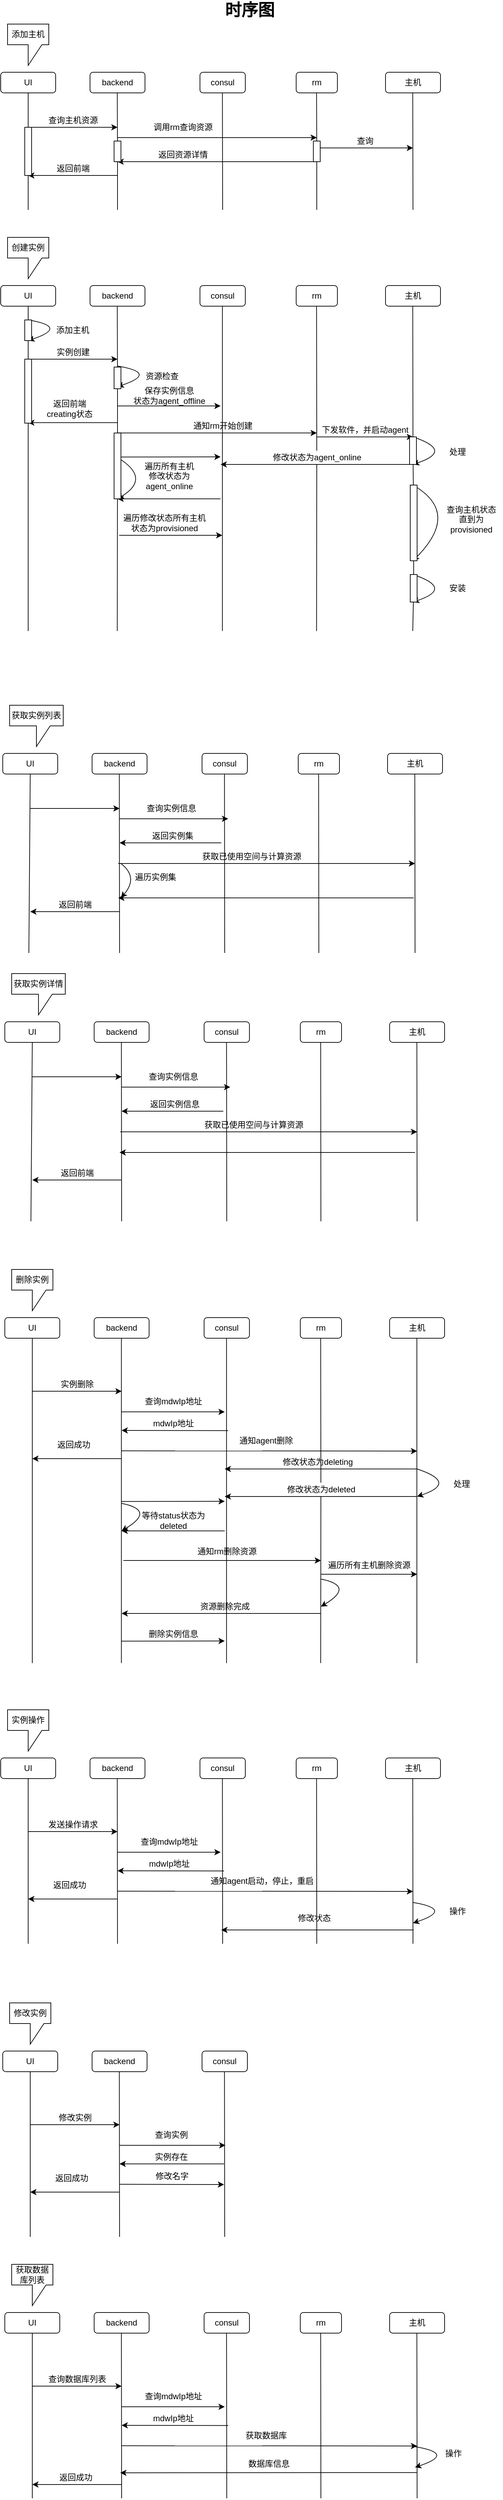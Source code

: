 <mxfile version="14.4.4" type="github" pages="2">
  <diagram id="JHB0V9J83hy231VBSRS5" name="时序图">
    <mxGraphModel dx="1038" dy="575" grid="1" gridSize="10" guides="1" tooltips="1" connect="1" arrows="1" fold="1" page="1" pageScale="1" pageWidth="827" pageHeight="1169" math="0" shadow="0">
      <root>
        <mxCell id="0" />
        <mxCell id="1" parent="0" />
        <mxCell id="x7ms55XIc7-pgnnKO1B8-1" value="UI" style="rounded=1;whiteSpace=wrap;html=1;" parent="1" vertex="1">
          <mxGeometry x="40" y="110" width="80" height="30" as="geometry" />
        </mxCell>
        <mxCell id="x7ms55XIc7-pgnnKO1B8-2" value="backend" style="rounded=1;whiteSpace=wrap;html=1;" parent="1" vertex="1">
          <mxGeometry x="170" y="110" width="80" height="30" as="geometry" />
        </mxCell>
        <mxCell id="x7ms55XIc7-pgnnKO1B8-3" value="rm" style="rounded=1;whiteSpace=wrap;html=1;" parent="1" vertex="1">
          <mxGeometry x="470" y="110" width="60" height="30" as="geometry" />
        </mxCell>
        <mxCell id="x7ms55XIc7-pgnnKO1B8-4" value="主机" style="rounded=1;whiteSpace=wrap;html=1;" parent="1" vertex="1">
          <mxGeometry x="600" y="110" width="80" height="30" as="geometry" />
        </mxCell>
        <mxCell id="x7ms55XIc7-pgnnKO1B8-5" value="consul" style="rounded=1;whiteSpace=wrap;html=1;" parent="1" vertex="1">
          <mxGeometry x="330" y="110" width="66" height="30" as="geometry" />
        </mxCell>
        <mxCell id="x7ms55XIc7-pgnnKO1B8-6" value="" style="endArrow=none;html=1;" parent="1" edge="1" source="ttu63wnwoUbBbuzjsD4v-1">
          <mxGeometry width="50" height="50" relative="1" as="geometry">
            <mxPoint x="80" y="310" as="sourcePoint" />
            <mxPoint x="80" y="140" as="targetPoint" />
          </mxGeometry>
        </mxCell>
        <mxCell id="x7ms55XIc7-pgnnKO1B8-7" value="" style="endArrow=none;html=1;" parent="1" edge="1" source="ttu63wnwoUbBbuzjsD4v-7">
          <mxGeometry width="50" height="50" relative="1" as="geometry">
            <mxPoint x="210" y="310" as="sourcePoint" />
            <mxPoint x="209.66" y="140" as="targetPoint" />
          </mxGeometry>
        </mxCell>
        <mxCell id="x7ms55XIc7-pgnnKO1B8-8" value="" style="endArrow=none;html=1;" parent="1" edge="1">
          <mxGeometry width="50" height="50" relative="1" as="geometry">
            <mxPoint x="363" y="310" as="sourcePoint" />
            <mxPoint x="362.66" y="140" as="targetPoint" />
          </mxGeometry>
        </mxCell>
        <mxCell id="x7ms55XIc7-pgnnKO1B8-9" value="" style="endArrow=none;html=1;" parent="1" edge="1" source="ttu63wnwoUbBbuzjsD4v-9">
          <mxGeometry width="50" height="50" relative="1" as="geometry">
            <mxPoint x="500" y="310" as="sourcePoint" />
            <mxPoint x="499.66" y="140" as="targetPoint" />
          </mxGeometry>
        </mxCell>
        <mxCell id="x7ms55XIc7-pgnnKO1B8-10" value="" style="endArrow=none;html=1;" parent="1" edge="1">
          <mxGeometry width="50" height="50" relative="1" as="geometry">
            <mxPoint x="640" y="310" as="sourcePoint" />
            <mxPoint x="639.66" y="140" as="targetPoint" />
          </mxGeometry>
        </mxCell>
        <mxCell id="x7ms55XIc7-pgnnKO1B8-11" value="" style="endArrow=classic;html=1;" parent="1" edge="1">
          <mxGeometry width="50" height="50" relative="1" as="geometry">
            <mxPoint x="80" y="190" as="sourcePoint" />
            <mxPoint x="210" y="190" as="targetPoint" />
          </mxGeometry>
        </mxCell>
        <mxCell id="x7ms55XIc7-pgnnKO1B8-12" value="添加主机" style="shape=callout;whiteSpace=wrap;html=1;perimeter=calloutPerimeter;" parent="1" vertex="1">
          <mxGeometry x="50" y="40" width="60" height="60" as="geometry" />
        </mxCell>
        <mxCell id="x7ms55XIc7-pgnnKO1B8-13" value="查询主机资源" style="text;html=1;resizable=0;autosize=1;align=center;verticalAlign=middle;points=[];fillColor=none;strokeColor=none;rounded=0;" parent="1" vertex="1">
          <mxGeometry x="100" y="170" width="90" height="20" as="geometry" />
        </mxCell>
        <mxCell id="x7ms55XIc7-pgnnKO1B8-14" value="" style="endArrow=classic;html=1;" parent="1" edge="1">
          <mxGeometry width="50" height="50" relative="1" as="geometry">
            <mxPoint x="210" y="205" as="sourcePoint" />
            <mxPoint x="500" y="205" as="targetPoint" />
          </mxGeometry>
        </mxCell>
        <mxCell id="x7ms55XIc7-pgnnKO1B8-15" value="调用rm查询资源" style="text;html=1;resizable=0;autosize=1;align=center;verticalAlign=middle;points=[];fillColor=none;strokeColor=none;rounded=0;" parent="1" vertex="1">
          <mxGeometry x="255" y="180" width="100" height="20" as="geometry" />
        </mxCell>
        <mxCell id="x7ms55XIc7-pgnnKO1B8-16" value="" style="endArrow=classic;html=1;" parent="1" edge="1">
          <mxGeometry width="50" height="50" relative="1" as="geometry">
            <mxPoint x="500" y="220" as="sourcePoint" />
            <mxPoint x="640" y="220" as="targetPoint" />
          </mxGeometry>
        </mxCell>
        <mxCell id="x7ms55XIc7-pgnnKO1B8-17" value="查询" style="text;html=1;resizable=0;autosize=1;align=center;verticalAlign=middle;points=[];fillColor=none;strokeColor=none;rounded=0;" parent="1" vertex="1">
          <mxGeometry x="550" y="200" width="40" height="20" as="geometry" />
        </mxCell>
        <mxCell id="x7ms55XIc7-pgnnKO1B8-18" value="" style="endArrow=classic;html=1;" parent="1" edge="1">
          <mxGeometry width="50" height="50" relative="1" as="geometry">
            <mxPoint x="500" y="240" as="sourcePoint" />
            <mxPoint x="210" y="240" as="targetPoint" />
          </mxGeometry>
        </mxCell>
        <mxCell id="x7ms55XIc7-pgnnKO1B8-19" value="返回资源详情" style="text;html=1;resizable=0;autosize=1;align=center;verticalAlign=middle;points=[];fillColor=none;strokeColor=none;rounded=0;" parent="1" vertex="1">
          <mxGeometry x="260" y="220" width="90" height="20" as="geometry" />
        </mxCell>
        <mxCell id="x7ms55XIc7-pgnnKO1B8-20" value="" style="endArrow=classic;html=1;" parent="1" edge="1">
          <mxGeometry width="50" height="50" relative="1" as="geometry">
            <mxPoint x="210" y="260" as="sourcePoint" />
            <mxPoint x="80" y="260" as="targetPoint" />
          </mxGeometry>
        </mxCell>
        <mxCell id="x7ms55XIc7-pgnnKO1B8-21" value="返回前端" style="text;html=1;resizable=0;autosize=1;align=center;verticalAlign=middle;points=[];fillColor=none;strokeColor=none;rounded=0;" parent="1" vertex="1">
          <mxGeometry x="115" y="240" width="60" height="20" as="geometry" />
        </mxCell>
        <mxCell id="x7ms55XIc7-pgnnKO1B8-22" value="UI" style="rounded=1;whiteSpace=wrap;html=1;" parent="1" vertex="1">
          <mxGeometry x="40" y="420" width="80" height="30" as="geometry" />
        </mxCell>
        <mxCell id="x7ms55XIc7-pgnnKO1B8-23" value="backend" style="rounded=1;whiteSpace=wrap;html=1;" parent="1" vertex="1">
          <mxGeometry x="170" y="420" width="80" height="30" as="geometry" />
        </mxCell>
        <mxCell id="x7ms55XIc7-pgnnKO1B8-24" value="rm" style="rounded=1;whiteSpace=wrap;html=1;" parent="1" vertex="1">
          <mxGeometry x="470" y="420" width="60" height="30" as="geometry" />
        </mxCell>
        <mxCell id="x7ms55XIc7-pgnnKO1B8-25" value="主机" style="rounded=1;whiteSpace=wrap;html=1;" parent="1" vertex="1">
          <mxGeometry x="600" y="420" width="80" height="30" as="geometry" />
        </mxCell>
        <mxCell id="x7ms55XIc7-pgnnKO1B8-26" value="consul" style="rounded=1;whiteSpace=wrap;html=1;" parent="1" vertex="1">
          <mxGeometry x="330" y="420" width="66" height="30" as="geometry" />
        </mxCell>
        <mxCell id="x7ms55XIc7-pgnnKO1B8-27" value="" style="endArrow=none;html=1;" parent="1" edge="1" source="ttu63wnwoUbBbuzjsD4v-11">
          <mxGeometry width="50" height="50" relative="1" as="geometry">
            <mxPoint x="80" y="922.069" as="sourcePoint" />
            <mxPoint x="80" y="450" as="targetPoint" />
          </mxGeometry>
        </mxCell>
        <mxCell id="x7ms55XIc7-pgnnKO1B8-28" value="" style="endArrow=none;html=1;" parent="1" edge="1" source="ttu63wnwoUbBbuzjsD4v-15">
          <mxGeometry width="50" height="50" relative="1" as="geometry">
            <mxPoint x="209.66" y="922.069" as="sourcePoint" />
            <mxPoint x="209.66" y="450" as="targetPoint" />
          </mxGeometry>
        </mxCell>
        <mxCell id="x7ms55XIc7-pgnnKO1B8-29" value="" style="endArrow=none;html=1;" parent="1" edge="1">
          <mxGeometry width="50" height="50" relative="1" as="geometry">
            <mxPoint x="362.66" y="922.069" as="sourcePoint" />
            <mxPoint x="362.66" y="450" as="targetPoint" />
          </mxGeometry>
        </mxCell>
        <mxCell id="x7ms55XIc7-pgnnKO1B8-30" value="" style="endArrow=none;html=1;" parent="1" source="x7ms55XIc7-pgnnKO1B8-51" edge="1">
          <mxGeometry width="50" height="50" relative="1" as="geometry">
            <mxPoint x="499.66" y="922.069" as="sourcePoint" />
            <mxPoint x="499.66" y="450" as="targetPoint" />
          </mxGeometry>
        </mxCell>
        <mxCell id="x7ms55XIc7-pgnnKO1B8-31" value="" style="endArrow=none;html=1;" parent="1" edge="1" source="ttu63wnwoUbBbuzjsD4v-22">
          <mxGeometry width="50" height="50" relative="1" as="geometry">
            <mxPoint x="639.66" y="922.069" as="sourcePoint" />
            <mxPoint x="639.66" y="450" as="targetPoint" />
          </mxGeometry>
        </mxCell>
        <mxCell id="x7ms55XIc7-pgnnKO1B8-32" value="" style="endArrow=classic;html=1;" parent="1" edge="1">
          <mxGeometry width="50" height="50" relative="1" as="geometry">
            <mxPoint x="80" y="527" as="sourcePoint" />
            <mxPoint x="210" y="527" as="targetPoint" />
          </mxGeometry>
        </mxCell>
        <mxCell id="x7ms55XIc7-pgnnKO1B8-33" value="创建实例" style="shape=callout;whiteSpace=wrap;html=1;perimeter=calloutPerimeter;" parent="1" vertex="1">
          <mxGeometry x="50" y="350" width="60" height="60" as="geometry" />
        </mxCell>
        <mxCell id="x7ms55XIc7-pgnnKO1B8-34" value="实例创建" style="text;html=1;resizable=0;autosize=1;align=center;verticalAlign=middle;points=[];fillColor=none;strokeColor=none;rounded=0;" parent="1" vertex="1">
          <mxGeometry x="115" y="507" width="60" height="20" as="geometry" />
        </mxCell>
        <mxCell id="x7ms55XIc7-pgnnKO1B8-35" value="" style="endArrow=classic;html=1;" parent="1" edge="1">
          <mxGeometry width="50" height="50" relative="1" as="geometry">
            <mxPoint x="210" y="595" as="sourcePoint" />
            <mxPoint x="360" y="595" as="targetPoint" />
          </mxGeometry>
        </mxCell>
        <mxCell id="x7ms55XIc7-pgnnKO1B8-36" value="保存实例信息&lt;br&gt;状态为agent_offline" style="text;html=1;resizable=0;autosize=1;align=center;verticalAlign=middle;points=[];fillColor=none;strokeColor=none;rounded=0;" parent="1" vertex="1">
          <mxGeometry x="225" y="565" width="120" height="30" as="geometry" />
        </mxCell>
        <mxCell id="x7ms55XIc7-pgnnKO1B8-37" value="" style="curved=1;endArrow=classic;html=1;" parent="1" edge="1">
          <mxGeometry width="50" height="50" relative="1" as="geometry">
            <mxPoint x="210" y="537" as="sourcePoint" />
            <mxPoint x="210" y="567" as="targetPoint" />
            <Array as="points">
              <mxPoint x="270" y="547" />
            </Array>
          </mxGeometry>
        </mxCell>
        <mxCell id="x7ms55XIc7-pgnnKO1B8-38" value="资源检查" style="text;html=1;strokeColor=none;fillColor=none;align=center;verticalAlign=middle;whiteSpace=wrap;rounded=0;" parent="1" vertex="1">
          <mxGeometry x="250" y="542" width="50" height="20" as="geometry" />
        </mxCell>
        <mxCell id="x7ms55XIc7-pgnnKO1B8-39" value="" style="curved=1;endArrow=classic;html=1;" parent="1" edge="1">
          <mxGeometry width="50" height="50" relative="1" as="geometry">
            <mxPoint x="80" y="470" as="sourcePoint" />
            <mxPoint x="80" y="500" as="targetPoint" />
            <Array as="points">
              <mxPoint x="140" y="480" />
            </Array>
          </mxGeometry>
        </mxCell>
        <mxCell id="x7ms55XIc7-pgnnKO1B8-40" value="添加主机" style="text;html=1;strokeColor=none;fillColor=none;align=center;verticalAlign=middle;whiteSpace=wrap;rounded=0;" parent="1" vertex="1">
          <mxGeometry x="120" y="475" width="50" height="20" as="geometry" />
        </mxCell>
        <mxCell id="x7ms55XIc7-pgnnKO1B8-41" value="" style="endArrow=classic;html=1;" parent="1" edge="1">
          <mxGeometry width="50" height="50" relative="1" as="geometry">
            <mxPoint x="210" y="634.31" as="sourcePoint" />
            <mxPoint x="500" y="634.31" as="targetPoint" />
          </mxGeometry>
        </mxCell>
        <mxCell id="x7ms55XIc7-pgnnKO1B8-42" value="遍历所有主机&lt;br&gt;修改状态为&lt;br&gt;agent_online" style="text;html=1;resizable=0;autosize=1;align=center;verticalAlign=middle;points=[];fillColor=none;strokeColor=none;rounded=0;" parent="1" vertex="1">
          <mxGeometry x="240" y="672" width="90" height="50" as="geometry" />
        </mxCell>
        <mxCell id="x7ms55XIc7-pgnnKO1B8-43" value="" style="endArrow=classic;html=1;" parent="1" edge="1">
          <mxGeometry width="50" height="50" relative="1" as="geometry">
            <mxPoint x="210" y="669.31" as="sourcePoint" />
            <mxPoint x="360" y="669" as="targetPoint" />
          </mxGeometry>
        </mxCell>
        <mxCell id="x7ms55XIc7-pgnnKO1B8-44" value="" style="endArrow=classic;html=1;" parent="1" edge="1">
          <mxGeometry width="50" height="50" relative="1" as="geometry">
            <mxPoint x="360" y="730" as="sourcePoint" />
            <mxPoint x="210" y="730" as="targetPoint" />
          </mxGeometry>
        </mxCell>
        <mxCell id="x7ms55XIc7-pgnnKO1B8-45" value="" style="curved=1;endArrow=classic;html=1;" parent="1" edge="1">
          <mxGeometry width="50" height="50" relative="1" as="geometry">
            <mxPoint x="210" y="670" as="sourcePoint" />
            <mxPoint x="210" y="730" as="targetPoint" />
            <Array as="points">
              <mxPoint x="260" y="700" />
            </Array>
          </mxGeometry>
        </mxCell>
        <mxCell id="x7ms55XIc7-pgnnKO1B8-46" value="" style="endArrow=classic;html=1;" parent="1" edge="1">
          <mxGeometry width="50" height="50" relative="1" as="geometry">
            <mxPoint x="500" y="640" as="sourcePoint" />
            <mxPoint x="640" y="640" as="targetPoint" />
          </mxGeometry>
        </mxCell>
        <mxCell id="x7ms55XIc7-pgnnKO1B8-47" value="下发软件，并启动agent" style="text;html=1;resizable=0;autosize=1;align=center;verticalAlign=middle;points=[];fillColor=none;strokeColor=none;rounded=0;" parent="1" vertex="1">
          <mxGeometry x="500" y="620" width="140" height="20" as="geometry" />
        </mxCell>
        <mxCell id="x7ms55XIc7-pgnnKO1B8-48" value="" style="curved=1;endArrow=classic;html=1;" parent="1" edge="1">
          <mxGeometry width="50" height="50" relative="1" as="geometry">
            <mxPoint x="640" y="640" as="sourcePoint" />
            <mxPoint x="640" y="680" as="targetPoint" />
            <Array as="points">
              <mxPoint x="700" y="660" />
            </Array>
          </mxGeometry>
        </mxCell>
        <mxCell id="x7ms55XIc7-pgnnKO1B8-49" value="" style="endArrow=classic;html=1;" parent="1" edge="1">
          <mxGeometry width="50" height="50" relative="1" as="geometry">
            <mxPoint x="640" y="680" as="sourcePoint" />
            <mxPoint x="360" y="680" as="targetPoint" />
          </mxGeometry>
        </mxCell>
        <mxCell id="x7ms55XIc7-pgnnKO1B8-50" value="处理" style="text;html=1;strokeColor=none;fillColor=none;align=center;verticalAlign=middle;whiteSpace=wrap;rounded=0;" parent="1" vertex="1">
          <mxGeometry x="680" y="652" width="50" height="20" as="geometry" />
        </mxCell>
        <mxCell id="x7ms55XIc7-pgnnKO1B8-51" value="修改状态为agent_online" style="text;html=1;resizable=0;autosize=1;align=center;verticalAlign=middle;points=[];fillColor=none;strokeColor=none;rounded=0;" parent="1" vertex="1">
          <mxGeometry x="430" y="660" width="140" height="20" as="geometry" />
        </mxCell>
        <mxCell id="x7ms55XIc7-pgnnKO1B8-52" value="" style="endArrow=none;html=1;" parent="1" target="x7ms55XIc7-pgnnKO1B8-51" edge="1">
          <mxGeometry width="50" height="50" relative="1" as="geometry">
            <mxPoint x="499.66" y="922.069" as="sourcePoint" />
            <mxPoint x="499.66" y="450" as="targetPoint" />
          </mxGeometry>
        </mxCell>
        <mxCell id="x7ms55XIc7-pgnnKO1B8-53" value="通知rm开始创建" style="text;html=1;resizable=0;autosize=1;align=center;verticalAlign=middle;points=[];fillColor=none;strokeColor=none;rounded=0;" parent="1" vertex="1">
          <mxGeometry x="313" y="614.31" width="100" height="20" as="geometry" />
        </mxCell>
        <mxCell id="x7ms55XIc7-pgnnKO1B8-54" value="" style="endArrow=classic;html=1;" parent="1" edge="1">
          <mxGeometry width="50" height="50" relative="1" as="geometry">
            <mxPoint x="212.5" y="783" as="sourcePoint" />
            <mxPoint x="362.5" y="783" as="targetPoint" />
            <Array as="points">
              <mxPoint x="282.5" y="783" />
            </Array>
          </mxGeometry>
        </mxCell>
        <mxCell id="x7ms55XIc7-pgnnKO1B8-55" value="遍历修改状态所有主机&lt;br&gt;状态为provisioned" style="text;html=1;resizable=0;autosize=1;align=center;verticalAlign=middle;points=[];fillColor=none;strokeColor=none;rounded=0;" parent="1" vertex="1">
          <mxGeometry x="207.5" y="750" width="140" height="30" as="geometry" />
        </mxCell>
        <mxCell id="x7ms55XIc7-pgnnKO1B8-56" value="" style="endArrow=classic;html=1;" parent="1" edge="1">
          <mxGeometry width="50" height="50" relative="1" as="geometry">
            <mxPoint x="210" y="619.31" as="sourcePoint" />
            <mxPoint x="80" y="619.31" as="targetPoint" />
          </mxGeometry>
        </mxCell>
        <mxCell id="x7ms55XIc7-pgnnKO1B8-57" value="返回前端&lt;br&gt;creating状态" style="text;html=1;resizable=0;autosize=1;align=center;verticalAlign=middle;points=[];fillColor=none;strokeColor=none;rounded=0;" parent="1" vertex="1">
          <mxGeometry x="100" y="584.31" width="80" height="30" as="geometry" />
        </mxCell>
        <mxCell id="x7ms55XIc7-pgnnKO1B8-58" value="" style="curved=1;endArrow=classic;html=1;" parent="1" edge="1">
          <mxGeometry width="50" height="50" relative="1" as="geometry">
            <mxPoint x="640" y="710" as="sourcePoint" />
            <mxPoint x="640" y="820" as="targetPoint" />
            <Array as="points">
              <mxPoint x="710" y="750" />
            </Array>
          </mxGeometry>
        </mxCell>
        <mxCell id="x7ms55XIc7-pgnnKO1B8-59" value="查询主机状态&lt;br&gt;直到为provisioned" style="text;html=1;strokeColor=none;fillColor=none;align=center;verticalAlign=middle;whiteSpace=wrap;rounded=0;" parent="1" vertex="1">
          <mxGeometry x="680" y="750" width="90" height="20" as="geometry" />
        </mxCell>
        <mxCell id="x7ms55XIc7-pgnnKO1B8-60" value="" style="curved=1;endArrow=classic;html=1;" parent="1" edge="1">
          <mxGeometry width="50" height="50" relative="1" as="geometry">
            <mxPoint x="640" y="840" as="sourcePoint" />
            <mxPoint x="640" y="880" as="targetPoint" />
            <Array as="points">
              <mxPoint x="700" y="860" />
            </Array>
          </mxGeometry>
        </mxCell>
        <mxCell id="x7ms55XIc7-pgnnKO1B8-61" value="安装" style="text;html=1;strokeColor=none;fillColor=none;align=center;verticalAlign=middle;whiteSpace=wrap;rounded=0;" parent="1" vertex="1">
          <mxGeometry x="680" y="850" width="50" height="20" as="geometry" />
        </mxCell>
        <mxCell id="x7ms55XIc7-pgnnKO1B8-62" value="UI" style="rounded=1;whiteSpace=wrap;html=1;" parent="1" vertex="1">
          <mxGeometry x="46" y="1920" width="80" height="30" as="geometry" />
        </mxCell>
        <mxCell id="x7ms55XIc7-pgnnKO1B8-63" value="backend" style="rounded=1;whiteSpace=wrap;html=1;" parent="1" vertex="1">
          <mxGeometry x="176" y="1920" width="80" height="30" as="geometry" />
        </mxCell>
        <mxCell id="x7ms55XIc7-pgnnKO1B8-64" value="rm" style="rounded=1;whiteSpace=wrap;html=1;" parent="1" vertex="1">
          <mxGeometry x="476" y="1920" width="60" height="30" as="geometry" />
        </mxCell>
        <mxCell id="x7ms55XIc7-pgnnKO1B8-65" value="主机" style="rounded=1;whiteSpace=wrap;html=1;" parent="1" vertex="1">
          <mxGeometry x="606" y="1920" width="80" height="30" as="geometry" />
        </mxCell>
        <mxCell id="x7ms55XIc7-pgnnKO1B8-66" value="consul" style="rounded=1;whiteSpace=wrap;html=1;" parent="1" vertex="1">
          <mxGeometry x="336" y="1920" width="66" height="30" as="geometry" />
        </mxCell>
        <mxCell id="x7ms55XIc7-pgnnKO1B8-67" value="" style="endArrow=none;html=1;" parent="1" edge="1">
          <mxGeometry width="50" height="50" relative="1" as="geometry">
            <mxPoint x="86" y="2422.069" as="sourcePoint" />
            <mxPoint x="86" y="1950" as="targetPoint" />
          </mxGeometry>
        </mxCell>
        <mxCell id="x7ms55XIc7-pgnnKO1B8-68" value="" style="endArrow=none;html=1;" parent="1" edge="1">
          <mxGeometry width="50" height="50" relative="1" as="geometry">
            <mxPoint x="215.66" y="2422.069" as="sourcePoint" />
            <mxPoint x="215.66" y="1950" as="targetPoint" />
          </mxGeometry>
        </mxCell>
        <mxCell id="x7ms55XIc7-pgnnKO1B8-69" value="" style="endArrow=none;html=1;" parent="1" edge="1">
          <mxGeometry width="50" height="50" relative="1" as="geometry">
            <mxPoint x="368.66" y="2422.069" as="sourcePoint" />
            <mxPoint x="368.66" y="1950" as="targetPoint" />
          </mxGeometry>
        </mxCell>
        <mxCell id="x7ms55XIc7-pgnnKO1B8-70" value="" style="endArrow=none;html=1;" parent="1" source="x7ms55XIc7-pgnnKO1B8-87" edge="1">
          <mxGeometry width="50" height="50" relative="1" as="geometry">
            <mxPoint x="505.66" y="2422.069" as="sourcePoint" />
            <mxPoint x="505.66" y="1950" as="targetPoint" />
          </mxGeometry>
        </mxCell>
        <mxCell id="x7ms55XIc7-pgnnKO1B8-71" value="" style="endArrow=none;html=1;" parent="1" edge="1">
          <mxGeometry width="50" height="50" relative="1" as="geometry">
            <mxPoint x="645.66" y="2422.069" as="sourcePoint" />
            <mxPoint x="645.66" y="1950" as="targetPoint" />
          </mxGeometry>
        </mxCell>
        <mxCell id="x7ms55XIc7-pgnnKO1B8-72" value="" style="endArrow=classic;html=1;" parent="1" edge="1">
          <mxGeometry width="50" height="50" relative="1" as="geometry">
            <mxPoint x="86" y="2027" as="sourcePoint" />
            <mxPoint x="216" y="2027" as="targetPoint" />
          </mxGeometry>
        </mxCell>
        <mxCell id="x7ms55XIc7-pgnnKO1B8-73" value="删除实例" style="shape=callout;whiteSpace=wrap;html=1;perimeter=calloutPerimeter;" parent="1" vertex="1">
          <mxGeometry x="56" y="1850" width="60" height="60" as="geometry" />
        </mxCell>
        <mxCell id="x7ms55XIc7-pgnnKO1B8-74" value="实例删除" style="text;html=1;resizable=0;autosize=1;align=center;verticalAlign=middle;points=[];fillColor=none;strokeColor=none;rounded=0;" parent="1" vertex="1">
          <mxGeometry x="121" y="2007" width="60" height="20" as="geometry" />
        </mxCell>
        <mxCell id="x7ms55XIc7-pgnnKO1B8-75" value="" style="endArrow=classic;html=1;" parent="1" edge="1">
          <mxGeometry width="50" height="50" relative="1" as="geometry">
            <mxPoint x="216" y="2057" as="sourcePoint" />
            <mxPoint x="366" y="2057" as="targetPoint" />
          </mxGeometry>
        </mxCell>
        <mxCell id="x7ms55XIc7-pgnnKO1B8-76" value="查询mdwIp地址" style="text;html=1;resizable=0;autosize=1;align=center;verticalAlign=middle;points=[];fillColor=none;strokeColor=none;rounded=0;" parent="1" vertex="1">
          <mxGeometry x="241" y="2032" width="100" height="20" as="geometry" />
        </mxCell>
        <mxCell id="x7ms55XIc7-pgnnKO1B8-79" value="" style="endArrow=classic;html=1;" parent="1" edge="1">
          <mxGeometry width="50" height="50" relative="1" as="geometry">
            <mxPoint x="216" y="2113.62" as="sourcePoint" />
            <mxPoint x="646" y="2114" as="targetPoint" />
          </mxGeometry>
        </mxCell>
        <mxCell id="x7ms55XIc7-pgnnKO1B8-80" value="等待status状态为&lt;br&gt;deleted" style="text;html=1;resizable=0;autosize=1;align=center;verticalAlign=middle;points=[];fillColor=none;strokeColor=none;rounded=0;" parent="1" vertex="1">
          <mxGeometry x="236" y="2200" width="110" height="30" as="geometry" />
        </mxCell>
        <mxCell id="x7ms55XIc7-pgnnKO1B8-81" value="" style="endArrow=classic;html=1;" parent="1" edge="1">
          <mxGeometry width="50" height="50" relative="1" as="geometry">
            <mxPoint x="216" y="2187.31" as="sourcePoint" />
            <mxPoint x="366" y="2187" as="targetPoint" />
          </mxGeometry>
        </mxCell>
        <mxCell id="x7ms55XIc7-pgnnKO1B8-82" value="" style="endArrow=classic;html=1;" parent="1" edge="1">
          <mxGeometry width="50" height="50" relative="1" as="geometry">
            <mxPoint x="366" y="2230" as="sourcePoint" />
            <mxPoint x="216" y="2230" as="targetPoint" />
          </mxGeometry>
        </mxCell>
        <mxCell id="x7ms55XIc7-pgnnKO1B8-83" value="" style="curved=1;endArrow=classic;html=1;" parent="1" edge="1">
          <mxGeometry width="50" height="50" relative="1" as="geometry">
            <mxPoint x="216" y="2190" as="sourcePoint" />
            <mxPoint x="216" y="2230" as="targetPoint" />
            <Array as="points">
              <mxPoint x="266" y="2200" />
            </Array>
          </mxGeometry>
        </mxCell>
        <mxCell id="x7ms55XIc7-pgnnKO1B8-84" value="" style="curved=1;endArrow=classic;html=1;" parent="1" edge="1">
          <mxGeometry width="50" height="50" relative="1" as="geometry">
            <mxPoint x="646" y="2140" as="sourcePoint" />
            <mxPoint x="646" y="2180" as="targetPoint" />
            <Array as="points">
              <mxPoint x="706" y="2160" />
            </Array>
          </mxGeometry>
        </mxCell>
        <mxCell id="x7ms55XIc7-pgnnKO1B8-85" value="" style="endArrow=classic;html=1;" parent="1" edge="1">
          <mxGeometry width="50" height="50" relative="1" as="geometry">
            <mxPoint x="646" y="2180" as="sourcePoint" />
            <mxPoint x="366" y="2180" as="targetPoint" />
          </mxGeometry>
        </mxCell>
        <mxCell id="x7ms55XIc7-pgnnKO1B8-86" value="处理" style="text;html=1;strokeColor=none;fillColor=none;align=center;verticalAlign=middle;whiteSpace=wrap;rounded=0;" parent="1" vertex="1">
          <mxGeometry x="686" y="2152" width="50" height="20" as="geometry" />
        </mxCell>
        <mxCell id="x7ms55XIc7-pgnnKO1B8-87" value="修改状态为deleted" style="text;html=1;resizable=0;autosize=1;align=center;verticalAlign=middle;points=[];fillColor=none;strokeColor=none;rounded=0;" parent="1" vertex="1">
          <mxGeometry x="451" y="2160" width="110" height="20" as="geometry" />
        </mxCell>
        <mxCell id="x7ms55XIc7-pgnnKO1B8-88" value="" style="endArrow=none;html=1;" parent="1" target="x7ms55XIc7-pgnnKO1B8-87" edge="1">
          <mxGeometry width="50" height="50" relative="1" as="geometry">
            <mxPoint x="505.66" y="2422.069" as="sourcePoint" />
            <mxPoint x="505.66" y="1950" as="targetPoint" />
          </mxGeometry>
        </mxCell>
        <mxCell id="x7ms55XIc7-pgnnKO1B8-89" value="通知agent删除" style="text;html=1;resizable=0;autosize=1;align=center;verticalAlign=middle;points=[];fillColor=none;strokeColor=none;rounded=0;" parent="1" vertex="1">
          <mxGeometry x="381" y="2089.31" width="90" height="20" as="geometry" />
        </mxCell>
        <mxCell id="x7ms55XIc7-pgnnKO1B8-90" value="" style="endArrow=classic;html=1;" parent="1" edge="1">
          <mxGeometry width="50" height="50" relative="1" as="geometry">
            <mxPoint x="218.5" y="2273" as="sourcePoint" />
            <mxPoint x="506" y="2273" as="targetPoint" />
            <Array as="points">
              <mxPoint x="288.5" y="2273" />
            </Array>
          </mxGeometry>
        </mxCell>
        <mxCell id="x7ms55XIc7-pgnnKO1B8-91" value="通知rm删除资源" style="text;html=1;resizable=0;autosize=1;align=center;verticalAlign=middle;points=[];fillColor=none;strokeColor=none;rounded=0;" parent="1" vertex="1">
          <mxGeometry x="319" y="2250" width="100" height="20" as="geometry" />
        </mxCell>
        <mxCell id="x7ms55XIc7-pgnnKO1B8-92" value="" style="endArrow=classic;html=1;" parent="1" edge="1">
          <mxGeometry width="50" height="50" relative="1" as="geometry">
            <mxPoint x="371" y="2084.31" as="sourcePoint" />
            <mxPoint x="216" y="2084" as="targetPoint" />
          </mxGeometry>
        </mxCell>
        <mxCell id="x7ms55XIc7-pgnnKO1B8-93" value="mdwIp地址" style="text;html=1;resizable=0;autosize=1;align=center;verticalAlign=middle;points=[];fillColor=none;strokeColor=none;rounded=0;" parent="1" vertex="1">
          <mxGeometry x="256" y="2064.31" width="70" height="20" as="geometry" />
        </mxCell>
        <mxCell id="x7ms55XIc7-pgnnKO1B8-94" value="修改状态为deleting" style="text;html=1;resizable=0;autosize=1;align=center;verticalAlign=middle;points=[];fillColor=none;strokeColor=none;rounded=0;" parent="1" vertex="1">
          <mxGeometry x="441" y="2120" width="120" height="20" as="geometry" />
        </mxCell>
        <mxCell id="x7ms55XIc7-pgnnKO1B8-95" value="" style="endArrow=classic;html=1;" parent="1" edge="1">
          <mxGeometry width="50" height="50" relative="1" as="geometry">
            <mxPoint x="646" y="2140" as="sourcePoint" />
            <mxPoint x="366" y="2140" as="targetPoint" />
          </mxGeometry>
        </mxCell>
        <mxCell id="x7ms55XIc7-pgnnKO1B8-96" value="" style="endArrow=classic;html=1;" parent="1" edge="1">
          <mxGeometry width="50" height="50" relative="1" as="geometry">
            <mxPoint x="506" y="2293" as="sourcePoint" />
            <mxPoint x="646" y="2293" as="targetPoint" />
            <Array as="points">
              <mxPoint x="576" y="2293" />
            </Array>
          </mxGeometry>
        </mxCell>
        <mxCell id="x7ms55XIc7-pgnnKO1B8-97" value="遍历所有主机删除资源" style="text;html=1;resizable=0;autosize=1;align=center;verticalAlign=middle;points=[];fillColor=none;strokeColor=none;rounded=0;" parent="1" vertex="1">
          <mxGeometry x="506" y="2270" width="140" height="20" as="geometry" />
        </mxCell>
        <mxCell id="x7ms55XIc7-pgnnKO1B8-98" value="" style="curved=1;endArrow=classic;html=1;" parent="1" edge="1">
          <mxGeometry width="50" height="50" relative="1" as="geometry">
            <mxPoint x="506" y="2300" as="sourcePoint" />
            <mxPoint x="506" y="2340" as="targetPoint" />
            <Array as="points">
              <mxPoint x="556" y="2310" />
            </Array>
          </mxGeometry>
        </mxCell>
        <mxCell id="x7ms55XIc7-pgnnKO1B8-99" value="资源删除完成" style="text;html=1;resizable=0;autosize=1;align=center;verticalAlign=middle;points=[];fillColor=none;strokeColor=none;rounded=0;" parent="1" vertex="1">
          <mxGeometry x="321" y="2330" width="90" height="20" as="geometry" />
        </mxCell>
        <mxCell id="x7ms55XIc7-pgnnKO1B8-100" value="" style="endArrow=classic;html=1;" parent="1" edge="1">
          <mxGeometry width="50" height="50" relative="1" as="geometry">
            <mxPoint x="506" y="2350" as="sourcePoint" />
            <mxPoint x="216" y="2350" as="targetPoint" />
          </mxGeometry>
        </mxCell>
        <mxCell id="x7ms55XIc7-pgnnKO1B8-101" value="" style="endArrow=classic;html=1;" parent="1" edge="1">
          <mxGeometry width="50" height="50" relative="1" as="geometry">
            <mxPoint x="216" y="2390.31" as="sourcePoint" />
            <mxPoint x="366" y="2390" as="targetPoint" />
          </mxGeometry>
        </mxCell>
        <mxCell id="x7ms55XIc7-pgnnKO1B8-102" value="删除实例信息" style="text;html=1;resizable=0;autosize=1;align=center;verticalAlign=middle;points=[];fillColor=none;strokeColor=none;rounded=0;" parent="1" vertex="1">
          <mxGeometry x="246" y="2370" width="90" height="20" as="geometry" />
        </mxCell>
        <mxCell id="x7ms55XIc7-pgnnKO1B8-103" value="" style="endArrow=classic;html=1;" parent="1" edge="1">
          <mxGeometry width="50" height="50" relative="1" as="geometry">
            <mxPoint x="216" y="2125" as="sourcePoint" />
            <mxPoint x="86" y="2125" as="targetPoint" />
          </mxGeometry>
        </mxCell>
        <mxCell id="x7ms55XIc7-pgnnKO1B8-104" value="返回成功" style="text;html=1;resizable=0;autosize=1;align=center;verticalAlign=middle;points=[];fillColor=none;strokeColor=none;rounded=0;" parent="1" vertex="1">
          <mxGeometry x="116" y="2095" width="60" height="20" as="geometry" />
        </mxCell>
        <mxCell id="x7ms55XIc7-pgnnKO1B8-105" value="UI" style="rounded=1;whiteSpace=wrap;html=1;" parent="1" vertex="1">
          <mxGeometry x="43" y="1100" width="80" height="30" as="geometry" />
        </mxCell>
        <mxCell id="x7ms55XIc7-pgnnKO1B8-106" value="backend" style="rounded=1;whiteSpace=wrap;html=1;" parent="1" vertex="1">
          <mxGeometry x="173" y="1100" width="80" height="30" as="geometry" />
        </mxCell>
        <mxCell id="x7ms55XIc7-pgnnKO1B8-107" value="rm" style="rounded=1;whiteSpace=wrap;html=1;" parent="1" vertex="1">
          <mxGeometry x="473" y="1100" width="60" height="30" as="geometry" />
        </mxCell>
        <mxCell id="x7ms55XIc7-pgnnKO1B8-108" value="主机" style="rounded=1;whiteSpace=wrap;html=1;" parent="1" vertex="1">
          <mxGeometry x="603" y="1100" width="80" height="30" as="geometry" />
        </mxCell>
        <mxCell id="x7ms55XIc7-pgnnKO1B8-109" value="consul" style="rounded=1;whiteSpace=wrap;html=1;" parent="1" vertex="1">
          <mxGeometry x="333" y="1100" width="66" height="30" as="geometry" />
        </mxCell>
        <mxCell id="x7ms55XIc7-pgnnKO1B8-110" value="" style="endArrow=none;html=1;" parent="1" edge="1">
          <mxGeometry width="50" height="50" relative="1" as="geometry">
            <mxPoint x="81" y="1390" as="sourcePoint" />
            <mxPoint x="83" y="1130" as="targetPoint" />
          </mxGeometry>
        </mxCell>
        <mxCell id="x7ms55XIc7-pgnnKO1B8-111" value="" style="endArrow=none;html=1;" parent="1" edge="1">
          <mxGeometry width="50" height="50" relative="1" as="geometry">
            <mxPoint x="213" y="1390" as="sourcePoint" />
            <mxPoint x="212.66" y="1130" as="targetPoint" />
          </mxGeometry>
        </mxCell>
        <mxCell id="x7ms55XIc7-pgnnKO1B8-112" value="" style="endArrow=none;html=1;" parent="1" edge="1">
          <mxGeometry width="50" height="50" relative="1" as="geometry">
            <mxPoint x="366" y="1390" as="sourcePoint" />
            <mxPoint x="365.66" y="1130" as="targetPoint" />
          </mxGeometry>
        </mxCell>
        <mxCell id="x7ms55XIc7-pgnnKO1B8-113" value="" style="endArrow=none;html=1;" parent="1" edge="1">
          <mxGeometry width="50" height="50" relative="1" as="geometry">
            <mxPoint x="503" y="1390" as="sourcePoint" />
            <mxPoint x="502.66" y="1130" as="targetPoint" />
          </mxGeometry>
        </mxCell>
        <mxCell id="x7ms55XIc7-pgnnKO1B8-114" value="" style="endArrow=none;html=1;" parent="1" edge="1">
          <mxGeometry width="50" height="50" relative="1" as="geometry">
            <mxPoint x="643" y="1390" as="sourcePoint" />
            <mxPoint x="642.66" y="1130" as="targetPoint" />
          </mxGeometry>
        </mxCell>
        <mxCell id="x7ms55XIc7-pgnnKO1B8-115" value="" style="endArrow=classic;html=1;" parent="1" edge="1">
          <mxGeometry width="50" height="50" relative="1" as="geometry">
            <mxPoint x="83" y="1180" as="sourcePoint" />
            <mxPoint x="213" y="1180" as="targetPoint" />
          </mxGeometry>
        </mxCell>
        <mxCell id="x7ms55XIc7-pgnnKO1B8-116" value="获取实例列表" style="shape=callout;whiteSpace=wrap;html=1;perimeter=calloutPerimeter;" parent="1" vertex="1">
          <mxGeometry x="53" y="1030" width="78" height="60" as="geometry" />
        </mxCell>
        <mxCell id="x7ms55XIc7-pgnnKO1B8-117" value="遍历实例集" style="text;html=1;resizable=0;autosize=1;align=center;verticalAlign=middle;points=[];fillColor=none;strokeColor=none;rounded=0;" parent="1" vertex="1">
          <mxGeometry x="225" y="1270" width="80" height="20" as="geometry" />
        </mxCell>
        <mxCell id="x7ms55XIc7-pgnnKO1B8-118" value="" style="endArrow=classic;html=1;" parent="1" edge="1">
          <mxGeometry width="50" height="50" relative="1" as="geometry">
            <mxPoint x="213" y="1195" as="sourcePoint" />
            <mxPoint x="371" y="1195" as="targetPoint" />
          </mxGeometry>
        </mxCell>
        <mxCell id="x7ms55XIc7-pgnnKO1B8-119" value="查询实例信息" style="text;html=1;resizable=0;autosize=1;align=center;verticalAlign=middle;points=[];fillColor=none;strokeColor=none;rounded=0;" parent="1" vertex="1">
          <mxGeometry x="243" y="1170" width="90" height="20" as="geometry" />
        </mxCell>
        <mxCell id="x7ms55XIc7-pgnnKO1B8-120" value="" style="endArrow=classic;html=1;" parent="1" edge="1">
          <mxGeometry width="50" height="50" relative="1" as="geometry">
            <mxPoint x="211" y="1260" as="sourcePoint" />
            <mxPoint x="643" y="1260" as="targetPoint" />
          </mxGeometry>
        </mxCell>
        <mxCell id="x7ms55XIc7-pgnnKO1B8-121" value="获取已使用空间与计算资源" style="text;html=1;resizable=0;autosize=1;align=center;verticalAlign=middle;points=[];fillColor=none;strokeColor=none;rounded=0;" parent="1" vertex="1">
          <mxGeometry x="325" y="1240" width="160" height="20" as="geometry" />
        </mxCell>
        <mxCell id="x7ms55XIc7-pgnnKO1B8-122" value="" style="endArrow=classic;html=1;" parent="1" edge="1">
          <mxGeometry width="50" height="50" relative="1" as="geometry">
            <mxPoint x="361" y="1230" as="sourcePoint" />
            <mxPoint x="213" y="1230" as="targetPoint" />
          </mxGeometry>
        </mxCell>
        <mxCell id="x7ms55XIc7-pgnnKO1B8-123" value="返回实例集" style="text;html=1;resizable=0;autosize=1;align=center;verticalAlign=middle;points=[];fillColor=none;strokeColor=none;rounded=0;" parent="1" vertex="1">
          <mxGeometry x="250" y="1210" width="80" height="20" as="geometry" />
        </mxCell>
        <mxCell id="x7ms55XIc7-pgnnKO1B8-124" value="" style="endArrow=classic;html=1;" parent="1" edge="1">
          <mxGeometry width="50" height="50" relative="1" as="geometry">
            <mxPoint x="213" y="1330" as="sourcePoint" />
            <mxPoint x="83" y="1330" as="targetPoint" />
          </mxGeometry>
        </mxCell>
        <mxCell id="x7ms55XIc7-pgnnKO1B8-125" value="返回前端" style="text;html=1;resizable=0;autosize=1;align=center;verticalAlign=middle;points=[];fillColor=none;strokeColor=none;rounded=0;" parent="1" vertex="1">
          <mxGeometry x="118" y="1310" width="60" height="20" as="geometry" />
        </mxCell>
        <mxCell id="x7ms55XIc7-pgnnKO1B8-126" value="" style="endArrow=classic;html=1;" parent="1" edge="1">
          <mxGeometry width="50" height="50" relative="1" as="geometry">
            <mxPoint x="641" y="1310" as="sourcePoint" />
            <mxPoint x="211" y="1310" as="targetPoint" />
          </mxGeometry>
        </mxCell>
        <mxCell id="x7ms55XIc7-pgnnKO1B8-127" value="" style="curved=1;endArrow=classic;html=1;" parent="1" edge="1">
          <mxGeometry width="50" height="50" relative="1" as="geometry">
            <mxPoint x="215" y="1260" as="sourcePoint" />
            <mxPoint x="215" y="1310" as="targetPoint" />
            <Array as="points">
              <mxPoint x="241" y="1280" />
            </Array>
          </mxGeometry>
        </mxCell>
        <mxCell id="x7ms55XIc7-pgnnKO1B8-128" value="UI" style="rounded=1;whiteSpace=wrap;html=1;" parent="1" vertex="1">
          <mxGeometry x="46" y="1490" width="80" height="30" as="geometry" />
        </mxCell>
        <mxCell id="x7ms55XIc7-pgnnKO1B8-129" value="backend" style="rounded=1;whiteSpace=wrap;html=1;" parent="1" vertex="1">
          <mxGeometry x="176" y="1490" width="80" height="30" as="geometry" />
        </mxCell>
        <mxCell id="x7ms55XIc7-pgnnKO1B8-130" value="rm" style="rounded=1;whiteSpace=wrap;html=1;" parent="1" vertex="1">
          <mxGeometry x="476" y="1490" width="60" height="30" as="geometry" />
        </mxCell>
        <mxCell id="x7ms55XIc7-pgnnKO1B8-131" value="主机" style="rounded=1;whiteSpace=wrap;html=1;" parent="1" vertex="1">
          <mxGeometry x="606" y="1490" width="80" height="30" as="geometry" />
        </mxCell>
        <mxCell id="x7ms55XIc7-pgnnKO1B8-132" value="consul" style="rounded=1;whiteSpace=wrap;html=1;" parent="1" vertex="1">
          <mxGeometry x="336" y="1490" width="66" height="30" as="geometry" />
        </mxCell>
        <mxCell id="x7ms55XIc7-pgnnKO1B8-133" value="" style="endArrow=none;html=1;" parent="1" edge="1">
          <mxGeometry width="50" height="50" relative="1" as="geometry">
            <mxPoint x="84" y="1780" as="sourcePoint" />
            <mxPoint x="86" y="1520" as="targetPoint" />
          </mxGeometry>
        </mxCell>
        <mxCell id="x7ms55XIc7-pgnnKO1B8-134" value="" style="endArrow=none;html=1;" parent="1" edge="1">
          <mxGeometry width="50" height="50" relative="1" as="geometry">
            <mxPoint x="216" y="1780" as="sourcePoint" />
            <mxPoint x="215.66" y="1520" as="targetPoint" />
          </mxGeometry>
        </mxCell>
        <mxCell id="x7ms55XIc7-pgnnKO1B8-135" value="" style="endArrow=none;html=1;" parent="1" edge="1">
          <mxGeometry width="50" height="50" relative="1" as="geometry">
            <mxPoint x="369" y="1780" as="sourcePoint" />
            <mxPoint x="368.66" y="1520" as="targetPoint" />
          </mxGeometry>
        </mxCell>
        <mxCell id="x7ms55XIc7-pgnnKO1B8-136" value="" style="endArrow=none;html=1;" parent="1" edge="1">
          <mxGeometry width="50" height="50" relative="1" as="geometry">
            <mxPoint x="506" y="1780" as="sourcePoint" />
            <mxPoint x="505.66" y="1520" as="targetPoint" />
          </mxGeometry>
        </mxCell>
        <mxCell id="x7ms55XIc7-pgnnKO1B8-137" value="" style="endArrow=none;html=1;" parent="1" edge="1">
          <mxGeometry width="50" height="50" relative="1" as="geometry">
            <mxPoint x="646" y="1780" as="sourcePoint" />
            <mxPoint x="645.66" y="1520" as="targetPoint" />
          </mxGeometry>
        </mxCell>
        <mxCell id="x7ms55XIc7-pgnnKO1B8-138" value="" style="endArrow=classic;html=1;" parent="1" edge="1">
          <mxGeometry width="50" height="50" relative="1" as="geometry">
            <mxPoint x="86" y="1570" as="sourcePoint" />
            <mxPoint x="216" y="1570" as="targetPoint" />
          </mxGeometry>
        </mxCell>
        <mxCell id="x7ms55XIc7-pgnnKO1B8-139" value="获取实例详情" style="shape=callout;whiteSpace=wrap;html=1;perimeter=calloutPerimeter;" parent="1" vertex="1">
          <mxGeometry x="56" y="1420" width="78" height="60" as="geometry" />
        </mxCell>
        <mxCell id="x7ms55XIc7-pgnnKO1B8-140" value="" style="endArrow=classic;html=1;" parent="1" edge="1">
          <mxGeometry width="50" height="50" relative="1" as="geometry">
            <mxPoint x="216" y="1585" as="sourcePoint" />
            <mxPoint x="374" y="1585" as="targetPoint" />
          </mxGeometry>
        </mxCell>
        <mxCell id="x7ms55XIc7-pgnnKO1B8-141" value="查询实例信息" style="text;html=1;resizable=0;autosize=1;align=center;verticalAlign=middle;points=[];fillColor=none;strokeColor=none;rounded=0;" parent="1" vertex="1">
          <mxGeometry x="246" y="1560" width="90" height="20" as="geometry" />
        </mxCell>
        <mxCell id="x7ms55XIc7-pgnnKO1B8-142" value="" style="endArrow=classic;html=1;" parent="1" edge="1">
          <mxGeometry width="50" height="50" relative="1" as="geometry">
            <mxPoint x="214" y="1650" as="sourcePoint" />
            <mxPoint x="646" y="1650" as="targetPoint" />
          </mxGeometry>
        </mxCell>
        <mxCell id="x7ms55XIc7-pgnnKO1B8-143" value="获取已使用空间与计算资源" style="text;html=1;resizable=0;autosize=1;align=center;verticalAlign=middle;points=[];fillColor=none;strokeColor=none;rounded=0;" parent="1" vertex="1">
          <mxGeometry x="328" y="1630" width="160" height="20" as="geometry" />
        </mxCell>
        <mxCell id="x7ms55XIc7-pgnnKO1B8-144" value="" style="endArrow=classic;html=1;" parent="1" edge="1">
          <mxGeometry width="50" height="50" relative="1" as="geometry">
            <mxPoint x="364" y="1620" as="sourcePoint" />
            <mxPoint x="216" y="1620" as="targetPoint" />
          </mxGeometry>
        </mxCell>
        <mxCell id="x7ms55XIc7-pgnnKO1B8-145" value="返回实例信息" style="text;html=1;resizable=0;autosize=1;align=center;verticalAlign=middle;points=[];fillColor=none;strokeColor=none;rounded=0;" parent="1" vertex="1">
          <mxGeometry x="248" y="1600" width="90" height="20" as="geometry" />
        </mxCell>
        <mxCell id="x7ms55XIc7-pgnnKO1B8-146" value="" style="endArrow=classic;html=1;" parent="1" edge="1">
          <mxGeometry width="50" height="50" relative="1" as="geometry">
            <mxPoint x="216" y="1720" as="sourcePoint" />
            <mxPoint x="86" y="1720" as="targetPoint" />
          </mxGeometry>
        </mxCell>
        <mxCell id="x7ms55XIc7-pgnnKO1B8-147" value="返回前端" style="text;html=1;resizable=0;autosize=1;align=center;verticalAlign=middle;points=[];fillColor=none;strokeColor=none;rounded=0;" parent="1" vertex="1">
          <mxGeometry x="121" y="1700" width="60" height="20" as="geometry" />
        </mxCell>
        <mxCell id="x7ms55XIc7-pgnnKO1B8-148" value="" style="endArrow=classic;html=1;" parent="1" edge="1">
          <mxGeometry width="50" height="50" relative="1" as="geometry">
            <mxPoint x="643" y="1680" as="sourcePoint" />
            <mxPoint x="213" y="1680" as="targetPoint" />
          </mxGeometry>
        </mxCell>
        <mxCell id="x7ms55XIc7-pgnnKO1B8-149" value="UI" style="rounded=1;whiteSpace=wrap;html=1;" parent="1" vertex="1">
          <mxGeometry x="40" y="2560" width="80" height="30" as="geometry" />
        </mxCell>
        <mxCell id="x7ms55XIc7-pgnnKO1B8-150" value="backend" style="rounded=1;whiteSpace=wrap;html=1;" parent="1" vertex="1">
          <mxGeometry x="170" y="2560" width="80" height="30" as="geometry" />
        </mxCell>
        <mxCell id="x7ms55XIc7-pgnnKO1B8-151" value="rm" style="rounded=1;whiteSpace=wrap;html=1;" parent="1" vertex="1">
          <mxGeometry x="470" y="2560" width="60" height="30" as="geometry" />
        </mxCell>
        <mxCell id="x7ms55XIc7-pgnnKO1B8-152" value="主机" style="rounded=1;whiteSpace=wrap;html=1;" parent="1" vertex="1">
          <mxGeometry x="600" y="2560" width="80" height="30" as="geometry" />
        </mxCell>
        <mxCell id="x7ms55XIc7-pgnnKO1B8-153" value="consul" style="rounded=1;whiteSpace=wrap;html=1;" parent="1" vertex="1">
          <mxGeometry x="330" y="2560" width="66" height="30" as="geometry" />
        </mxCell>
        <mxCell id="x7ms55XIc7-pgnnKO1B8-154" value="" style="endArrow=none;html=1;" parent="1" edge="1">
          <mxGeometry width="50" height="50" relative="1" as="geometry">
            <mxPoint x="80" y="2830" as="sourcePoint" />
            <mxPoint x="80" y="2590" as="targetPoint" />
          </mxGeometry>
        </mxCell>
        <mxCell id="x7ms55XIc7-pgnnKO1B8-155" value="" style="endArrow=none;html=1;" parent="1" edge="1">
          <mxGeometry width="50" height="50" relative="1" as="geometry">
            <mxPoint x="210" y="2830" as="sourcePoint" />
            <mxPoint x="209.66" y="2590" as="targetPoint" />
          </mxGeometry>
        </mxCell>
        <mxCell id="x7ms55XIc7-pgnnKO1B8-156" value="" style="endArrow=none;html=1;" parent="1" edge="1">
          <mxGeometry width="50" height="50" relative="1" as="geometry">
            <mxPoint x="363" y="2830" as="sourcePoint" />
            <mxPoint x="362.66" y="2590" as="targetPoint" />
          </mxGeometry>
        </mxCell>
        <mxCell id="x7ms55XIc7-pgnnKO1B8-157" value="" style="endArrow=none;html=1;" parent="1" edge="1">
          <mxGeometry width="50" height="50" relative="1" as="geometry">
            <mxPoint x="500" y="2830" as="sourcePoint" />
            <mxPoint x="499.66" y="2590" as="targetPoint" />
          </mxGeometry>
        </mxCell>
        <mxCell id="x7ms55XIc7-pgnnKO1B8-158" value="" style="endArrow=none;html=1;" parent="1" edge="1">
          <mxGeometry width="50" height="50" relative="1" as="geometry">
            <mxPoint x="640" y="2830" as="sourcePoint" />
            <mxPoint x="639.66" y="2590" as="targetPoint" />
          </mxGeometry>
        </mxCell>
        <mxCell id="x7ms55XIc7-pgnnKO1B8-159" value="" style="endArrow=classic;html=1;" parent="1" edge="1">
          <mxGeometry width="50" height="50" relative="1" as="geometry">
            <mxPoint x="80" y="2667" as="sourcePoint" />
            <mxPoint x="210" y="2667" as="targetPoint" />
          </mxGeometry>
        </mxCell>
        <mxCell id="x7ms55XIc7-pgnnKO1B8-160" value="实例操作" style="shape=callout;whiteSpace=wrap;html=1;perimeter=calloutPerimeter;" parent="1" vertex="1">
          <mxGeometry x="50" y="2490" width="60" height="60" as="geometry" />
        </mxCell>
        <mxCell id="x7ms55XIc7-pgnnKO1B8-161" value="发送操作请求" style="text;html=1;resizable=0;autosize=1;align=center;verticalAlign=middle;points=[];fillColor=none;strokeColor=none;rounded=0;" parent="1" vertex="1">
          <mxGeometry x="100" y="2647" width="90" height="20" as="geometry" />
        </mxCell>
        <mxCell id="x7ms55XIc7-pgnnKO1B8-162" value="" style="endArrow=classic;html=1;" parent="1" edge="1">
          <mxGeometry width="50" height="50" relative="1" as="geometry">
            <mxPoint x="210" y="2697" as="sourcePoint" />
            <mxPoint x="360" y="2697" as="targetPoint" />
          </mxGeometry>
        </mxCell>
        <mxCell id="x7ms55XIc7-pgnnKO1B8-163" value="查询mdwIp地址" style="text;html=1;resizable=0;autosize=1;align=center;verticalAlign=middle;points=[];fillColor=none;strokeColor=none;rounded=0;" parent="1" vertex="1">
          <mxGeometry x="235" y="2672" width="100" height="20" as="geometry" />
        </mxCell>
        <mxCell id="x7ms55XIc7-pgnnKO1B8-166" value="" style="endArrow=classic;html=1;" parent="1" edge="1">
          <mxGeometry width="50" height="50" relative="1" as="geometry">
            <mxPoint x="210" y="2753.62" as="sourcePoint" />
            <mxPoint x="640" y="2754" as="targetPoint" />
          </mxGeometry>
        </mxCell>
        <mxCell id="x7ms55XIc7-pgnnKO1B8-167" value="通知agent启动，停止，重启" style="text;html=1;resizable=0;autosize=1;align=center;verticalAlign=middle;points=[];fillColor=none;strokeColor=none;rounded=0;" parent="1" vertex="1">
          <mxGeometry x="335" y="2729.31" width="170" height="20" as="geometry" />
        </mxCell>
        <mxCell id="x7ms55XIc7-pgnnKO1B8-168" value="" style="endArrow=classic;html=1;" parent="1" edge="1">
          <mxGeometry width="50" height="50" relative="1" as="geometry">
            <mxPoint x="365" y="2724.31" as="sourcePoint" />
            <mxPoint x="210" y="2724" as="targetPoint" />
          </mxGeometry>
        </mxCell>
        <mxCell id="x7ms55XIc7-pgnnKO1B8-169" value="mdwIp地址" style="text;html=1;resizable=0;autosize=1;align=center;verticalAlign=middle;points=[];fillColor=none;strokeColor=none;rounded=0;" parent="1" vertex="1">
          <mxGeometry x="250" y="2704.31" width="70" height="20" as="geometry" />
        </mxCell>
        <mxCell id="x7ms55XIc7-pgnnKO1B8-170" value="" style="endArrow=classic;html=1;" parent="1" edge="1">
          <mxGeometry width="50" height="50" relative="1" as="geometry">
            <mxPoint x="210" y="2765" as="sourcePoint" />
            <mxPoint x="80" y="2765" as="targetPoint" />
          </mxGeometry>
        </mxCell>
        <mxCell id="x7ms55XIc7-pgnnKO1B8-171" value="返回成功" style="text;html=1;resizable=0;autosize=1;align=center;verticalAlign=middle;points=[];fillColor=none;strokeColor=none;rounded=0;" parent="1" vertex="1">
          <mxGeometry x="110" y="2735" width="60" height="20" as="geometry" />
        </mxCell>
        <mxCell id="x7ms55XIc7-pgnnKO1B8-172" value="" style="curved=1;endArrow=classic;html=1;" parent="1" edge="1">
          <mxGeometry width="50" height="50" relative="1" as="geometry">
            <mxPoint x="640" y="2770" as="sourcePoint" />
            <mxPoint x="640" y="2800" as="targetPoint" />
            <Array as="points">
              <mxPoint x="700" y="2780" />
            </Array>
          </mxGeometry>
        </mxCell>
        <mxCell id="x7ms55XIc7-pgnnKO1B8-173" value="操作" style="text;html=1;strokeColor=none;fillColor=none;align=center;verticalAlign=middle;whiteSpace=wrap;rounded=0;" parent="1" vertex="1">
          <mxGeometry x="680" y="2773" width="50" height="20" as="geometry" />
        </mxCell>
        <mxCell id="x7ms55XIc7-pgnnKO1B8-174" value="" style="endArrow=classic;html=1;" parent="1" edge="1">
          <mxGeometry width="50" height="50" relative="1" as="geometry">
            <mxPoint x="641" y="2810" as="sourcePoint" />
            <mxPoint x="361" y="2810" as="targetPoint" />
          </mxGeometry>
        </mxCell>
        <mxCell id="x7ms55XIc7-pgnnKO1B8-175" value="修改状态" style="text;html=1;resizable=0;autosize=1;align=center;verticalAlign=middle;points=[];fillColor=none;strokeColor=none;rounded=0;" parent="1" vertex="1">
          <mxGeometry x="466" y="2783" width="60" height="20" as="geometry" />
        </mxCell>
        <mxCell id="x7ms55XIc7-pgnnKO1B8-176" value="UI" style="rounded=1;whiteSpace=wrap;html=1;" parent="1" vertex="1">
          <mxGeometry x="46" y="3366" width="80" height="30" as="geometry" />
        </mxCell>
        <mxCell id="x7ms55XIc7-pgnnKO1B8-177" value="backend" style="rounded=1;whiteSpace=wrap;html=1;" parent="1" vertex="1">
          <mxGeometry x="176" y="3366" width="80" height="30" as="geometry" />
        </mxCell>
        <mxCell id="x7ms55XIc7-pgnnKO1B8-178" value="rm" style="rounded=1;whiteSpace=wrap;html=1;" parent="1" vertex="1">
          <mxGeometry x="476" y="3366" width="60" height="30" as="geometry" />
        </mxCell>
        <mxCell id="x7ms55XIc7-pgnnKO1B8-179" value="主机" style="rounded=1;whiteSpace=wrap;html=1;" parent="1" vertex="1">
          <mxGeometry x="606" y="3366" width="80" height="30" as="geometry" />
        </mxCell>
        <mxCell id="x7ms55XIc7-pgnnKO1B8-180" value="consul" style="rounded=1;whiteSpace=wrap;html=1;" parent="1" vertex="1">
          <mxGeometry x="336" y="3366" width="66" height="30" as="geometry" />
        </mxCell>
        <mxCell id="x7ms55XIc7-pgnnKO1B8-181" value="" style="endArrow=none;html=1;" parent="1" edge="1">
          <mxGeometry width="50" height="50" relative="1" as="geometry">
            <mxPoint x="86" y="3636" as="sourcePoint" />
            <mxPoint x="86" y="3396" as="targetPoint" />
          </mxGeometry>
        </mxCell>
        <mxCell id="x7ms55XIc7-pgnnKO1B8-182" value="" style="endArrow=none;html=1;" parent="1" edge="1">
          <mxGeometry width="50" height="50" relative="1" as="geometry">
            <mxPoint x="216" y="3636" as="sourcePoint" />
            <mxPoint x="215.66" y="3396" as="targetPoint" />
          </mxGeometry>
        </mxCell>
        <mxCell id="x7ms55XIc7-pgnnKO1B8-183" value="" style="endArrow=none;html=1;" parent="1" edge="1">
          <mxGeometry width="50" height="50" relative="1" as="geometry">
            <mxPoint x="369" y="3636" as="sourcePoint" />
            <mxPoint x="368.66" y="3396" as="targetPoint" />
          </mxGeometry>
        </mxCell>
        <mxCell id="x7ms55XIc7-pgnnKO1B8-184" value="" style="endArrow=none;html=1;" parent="1" edge="1">
          <mxGeometry width="50" height="50" relative="1" as="geometry">
            <mxPoint x="506" y="3636" as="sourcePoint" />
            <mxPoint x="505.66" y="3396" as="targetPoint" />
          </mxGeometry>
        </mxCell>
        <mxCell id="x7ms55XIc7-pgnnKO1B8-185" value="" style="endArrow=none;html=1;" parent="1" edge="1">
          <mxGeometry width="50" height="50" relative="1" as="geometry">
            <mxPoint x="646.0" y="3636" as="sourcePoint" />
            <mxPoint x="645.66" y="3396" as="targetPoint" />
          </mxGeometry>
        </mxCell>
        <mxCell id="x7ms55XIc7-pgnnKO1B8-186" value="" style="endArrow=classic;html=1;" parent="1" edge="1">
          <mxGeometry width="50" height="50" relative="1" as="geometry">
            <mxPoint x="86" y="3473" as="sourcePoint" />
            <mxPoint x="216" y="3473" as="targetPoint" />
          </mxGeometry>
        </mxCell>
        <mxCell id="x7ms55XIc7-pgnnKO1B8-187" value="获取数据库列表" style="shape=callout;whiteSpace=wrap;html=1;perimeter=calloutPerimeter;" parent="1" vertex="1">
          <mxGeometry x="56" y="3296" width="60" height="60" as="geometry" />
        </mxCell>
        <mxCell id="x7ms55XIc7-pgnnKO1B8-188" value="查询数据库列表" style="text;html=1;resizable=0;autosize=1;align=center;verticalAlign=middle;points=[];fillColor=none;strokeColor=none;rounded=0;" parent="1" vertex="1">
          <mxGeometry x="101" y="3453" width="100" height="20" as="geometry" />
        </mxCell>
        <mxCell id="x7ms55XIc7-pgnnKO1B8-189" value="" style="endArrow=classic;html=1;" parent="1" edge="1">
          <mxGeometry width="50" height="50" relative="1" as="geometry">
            <mxPoint x="216" y="3503" as="sourcePoint" />
            <mxPoint x="366" y="3503" as="targetPoint" />
          </mxGeometry>
        </mxCell>
        <mxCell id="x7ms55XIc7-pgnnKO1B8-190" value="查询mdwIp地址" style="text;html=1;resizable=0;autosize=1;align=center;verticalAlign=middle;points=[];fillColor=none;strokeColor=none;rounded=0;" parent="1" vertex="1">
          <mxGeometry x="241" y="3478" width="100" height="20" as="geometry" />
        </mxCell>
        <mxCell id="x7ms55XIc7-pgnnKO1B8-193" value="" style="endArrow=classic;html=1;" parent="1" edge="1">
          <mxGeometry width="50" height="50" relative="1" as="geometry">
            <mxPoint x="216" y="3559.62" as="sourcePoint" />
            <mxPoint x="646.0" y="3560.0" as="targetPoint" />
          </mxGeometry>
        </mxCell>
        <mxCell id="x7ms55XIc7-pgnnKO1B8-194" value="获取数据库" style="text;html=1;resizable=0;autosize=1;align=center;verticalAlign=middle;points=[];fillColor=none;strokeColor=none;rounded=0;" parent="1" vertex="1">
          <mxGeometry x="386" y="3535.31" width="80" height="20" as="geometry" />
        </mxCell>
        <mxCell id="x7ms55XIc7-pgnnKO1B8-195" value="" style="endArrow=classic;html=1;" parent="1" edge="1">
          <mxGeometry width="50" height="50" relative="1" as="geometry">
            <mxPoint x="371" y="3530.31" as="sourcePoint" />
            <mxPoint x="216" y="3530.0" as="targetPoint" />
          </mxGeometry>
        </mxCell>
        <mxCell id="x7ms55XIc7-pgnnKO1B8-196" value="mdwIp地址" style="text;html=1;resizable=0;autosize=1;align=center;verticalAlign=middle;points=[];fillColor=none;strokeColor=none;rounded=0;" parent="1" vertex="1">
          <mxGeometry x="256" y="3510.31" width="70" height="20" as="geometry" />
        </mxCell>
        <mxCell id="x7ms55XIc7-pgnnKO1B8-197" value="" style="endArrow=classic;html=1;" parent="1" edge="1">
          <mxGeometry width="50" height="50" relative="1" as="geometry">
            <mxPoint x="216" y="3616" as="sourcePoint" />
            <mxPoint x="86" y="3616" as="targetPoint" />
          </mxGeometry>
        </mxCell>
        <mxCell id="x7ms55XIc7-pgnnKO1B8-198" value="返回成功" style="text;html=1;resizable=0;autosize=1;align=center;verticalAlign=middle;points=[];fillColor=none;strokeColor=none;rounded=0;" parent="1" vertex="1">
          <mxGeometry x="119" y="3596" width="60" height="20" as="geometry" />
        </mxCell>
        <mxCell id="x7ms55XIc7-pgnnKO1B8-199" value="" style="curved=1;endArrow=classic;html=1;" parent="1" edge="1">
          <mxGeometry width="50" height="50" relative="1" as="geometry">
            <mxPoint x="643.0" y="3561" as="sourcePoint" />
            <mxPoint x="643.0" y="3591" as="targetPoint" />
            <Array as="points">
              <mxPoint x="703" y="3571" />
            </Array>
          </mxGeometry>
        </mxCell>
        <mxCell id="x7ms55XIc7-pgnnKO1B8-200" value="操作" style="text;html=1;strokeColor=none;fillColor=none;align=center;verticalAlign=middle;whiteSpace=wrap;rounded=0;" parent="1" vertex="1">
          <mxGeometry x="674" y="3561" width="50" height="20" as="geometry" />
        </mxCell>
        <mxCell id="x7ms55XIc7-pgnnKO1B8-201" value="" style="endArrow=classic;html=1;" parent="1" edge="1">
          <mxGeometry width="50" height="50" relative="1" as="geometry">
            <mxPoint x="646" y="3598.58" as="sourcePoint" />
            <mxPoint x="214" y="3599" as="targetPoint" />
          </mxGeometry>
        </mxCell>
        <mxCell id="x7ms55XIc7-pgnnKO1B8-202" value="数据库信息" style="text;html=1;resizable=0;autosize=1;align=center;verticalAlign=middle;points=[];fillColor=none;strokeColor=none;rounded=0;" parent="1" vertex="1">
          <mxGeometry x="394" y="3576" width="72" height="20" as="geometry" />
        </mxCell>
        <mxCell id="x7ms55XIc7-pgnnKO1B8-203" value="UI" style="rounded=1;whiteSpace=wrap;html=1;" parent="1" vertex="1">
          <mxGeometry x="43" y="2986" width="80" height="30" as="geometry" />
        </mxCell>
        <mxCell id="x7ms55XIc7-pgnnKO1B8-204" value="backend" style="rounded=1;whiteSpace=wrap;html=1;" parent="1" vertex="1">
          <mxGeometry x="173" y="2986" width="80" height="30" as="geometry" />
        </mxCell>
        <mxCell id="x7ms55XIc7-pgnnKO1B8-205" value="consul" style="rounded=1;whiteSpace=wrap;html=1;" parent="1" vertex="1">
          <mxGeometry x="333" y="2986" width="66" height="30" as="geometry" />
        </mxCell>
        <mxCell id="x7ms55XIc7-pgnnKO1B8-206" value="" style="endArrow=none;html=1;" parent="1" edge="1">
          <mxGeometry width="50" height="50" relative="1" as="geometry">
            <mxPoint x="83" y="3256" as="sourcePoint" />
            <mxPoint x="83" y="3016" as="targetPoint" />
          </mxGeometry>
        </mxCell>
        <mxCell id="x7ms55XIc7-pgnnKO1B8-207" value="" style="endArrow=none;html=1;" parent="1" edge="1">
          <mxGeometry width="50" height="50" relative="1" as="geometry">
            <mxPoint x="213" y="3256" as="sourcePoint" />
            <mxPoint x="212.66" y="3016" as="targetPoint" />
          </mxGeometry>
        </mxCell>
        <mxCell id="x7ms55XIc7-pgnnKO1B8-208" value="" style="endArrow=none;html=1;" parent="1" edge="1">
          <mxGeometry width="50" height="50" relative="1" as="geometry">
            <mxPoint x="366" y="3256" as="sourcePoint" />
            <mxPoint x="365.66" y="3016" as="targetPoint" />
          </mxGeometry>
        </mxCell>
        <mxCell id="x7ms55XIc7-pgnnKO1B8-209" value="" style="endArrow=classic;html=1;" parent="1" edge="1">
          <mxGeometry width="50" height="50" relative="1" as="geometry">
            <mxPoint x="83" y="3093" as="sourcePoint" />
            <mxPoint x="213" y="3093" as="targetPoint" />
          </mxGeometry>
        </mxCell>
        <mxCell id="x7ms55XIc7-pgnnKO1B8-210" value="修改实例" style="shape=callout;whiteSpace=wrap;html=1;perimeter=calloutPerimeter;" parent="1" vertex="1">
          <mxGeometry x="53" y="2916" width="60" height="60" as="geometry" />
        </mxCell>
        <mxCell id="x7ms55XIc7-pgnnKO1B8-211" value="修改实例" style="text;html=1;resizable=0;autosize=1;align=center;verticalAlign=middle;points=[];fillColor=none;strokeColor=none;rounded=0;" parent="1" vertex="1">
          <mxGeometry x="118" y="3073" width="60" height="20" as="geometry" />
        </mxCell>
        <mxCell id="x7ms55XIc7-pgnnKO1B8-212" value="" style="endArrow=classic;html=1;" parent="1" edge="1">
          <mxGeometry width="50" height="50" relative="1" as="geometry">
            <mxPoint x="213" y="3123" as="sourcePoint" />
            <mxPoint x="367" y="3123" as="targetPoint" />
          </mxGeometry>
        </mxCell>
        <mxCell id="x7ms55XIc7-pgnnKO1B8-213" value="查询实例" style="text;html=1;resizable=0;autosize=1;align=center;verticalAlign=middle;points=[];fillColor=none;strokeColor=none;rounded=0;" parent="1" vertex="1">
          <mxGeometry x="258" y="3098" width="60" height="20" as="geometry" />
        </mxCell>
        <mxCell id="x7ms55XIc7-pgnnKO1B8-216" value="" style="endArrow=classic;html=1;" parent="1" edge="1">
          <mxGeometry width="50" height="50" relative="1" as="geometry">
            <mxPoint x="213" y="3179.62" as="sourcePoint" />
            <mxPoint x="365" y="3180" as="targetPoint" />
          </mxGeometry>
        </mxCell>
        <mxCell id="x7ms55XIc7-pgnnKO1B8-217" value="" style="endArrow=classic;html=1;" parent="1" edge="1">
          <mxGeometry width="50" height="50" relative="1" as="geometry">
            <mxPoint x="365" y="3150" as="sourcePoint" />
            <mxPoint x="213" y="3150.0" as="targetPoint" />
          </mxGeometry>
        </mxCell>
        <mxCell id="x7ms55XIc7-pgnnKO1B8-218" value="实例存在" style="text;html=1;resizable=0;autosize=1;align=center;verticalAlign=middle;points=[];fillColor=none;strokeColor=none;rounded=0;" parent="1" vertex="1">
          <mxGeometry x="258" y="3130.31" width="60" height="20" as="geometry" />
        </mxCell>
        <mxCell id="x7ms55XIc7-pgnnKO1B8-219" value="" style="endArrow=classic;html=1;" parent="1" edge="1">
          <mxGeometry width="50" height="50" relative="1" as="geometry">
            <mxPoint x="213" y="3191" as="sourcePoint" />
            <mxPoint x="83" y="3191" as="targetPoint" />
          </mxGeometry>
        </mxCell>
        <mxCell id="x7ms55XIc7-pgnnKO1B8-220" value="返回成功" style="text;html=1;resizable=0;autosize=1;align=center;verticalAlign=middle;points=[];fillColor=none;strokeColor=none;rounded=0;" parent="1" vertex="1">
          <mxGeometry x="113" y="3161" width="60" height="20" as="geometry" />
        </mxCell>
        <mxCell id="x7ms55XIc7-pgnnKO1B8-221" value="修改名字" style="text;html=1;resizable=0;autosize=1;align=center;verticalAlign=middle;points=[];fillColor=none;strokeColor=none;rounded=0;" parent="1" vertex="1">
          <mxGeometry x="259" y="3158" width="60" height="20" as="geometry" />
        </mxCell>
        <mxCell id="GYYIqo7okBZhqNfk181m-1" value="&lt;span style=&quot;font-size: 24px&quot;&gt;&lt;b&gt;时序图&lt;/b&gt;&lt;/span&gt;" style="text;html=1;strokeColor=none;fillColor=none;align=center;verticalAlign=middle;whiteSpace=wrap;rounded=0;" vertex="1" parent="1">
          <mxGeometry x="265" y="10" width="275" height="20" as="geometry" />
        </mxCell>
        <mxCell id="ttu63wnwoUbBbuzjsD4v-1" value="" style="rounded=0;whiteSpace=wrap;html=1;align=center;" vertex="1" parent="1">
          <mxGeometry x="75" y="190" width="10" height="70" as="geometry" />
        </mxCell>
        <mxCell id="ttu63wnwoUbBbuzjsD4v-2" value="" style="endArrow=none;html=1;" edge="1" parent="1" target="ttu63wnwoUbBbuzjsD4v-1">
          <mxGeometry width="50" height="50" relative="1" as="geometry">
            <mxPoint x="80" y="310" as="sourcePoint" />
            <mxPoint x="80" y="140" as="targetPoint" />
          </mxGeometry>
        </mxCell>
        <mxCell id="ttu63wnwoUbBbuzjsD4v-7" value="" style="rounded=0;whiteSpace=wrap;html=1;align=center;" vertex="1" parent="1">
          <mxGeometry x="205" y="210" width="10" height="30" as="geometry" />
        </mxCell>
        <mxCell id="ttu63wnwoUbBbuzjsD4v-8" value="" style="endArrow=none;html=1;" edge="1" parent="1" target="ttu63wnwoUbBbuzjsD4v-7">
          <mxGeometry width="50" height="50" relative="1" as="geometry">
            <mxPoint x="210" y="310" as="sourcePoint" />
            <mxPoint x="209.66" y="140" as="targetPoint" />
          </mxGeometry>
        </mxCell>
        <mxCell id="ttu63wnwoUbBbuzjsD4v-9" value="" style="rounded=0;whiteSpace=wrap;html=1;align=center;" vertex="1" parent="1">
          <mxGeometry x="495" y="210" width="10" height="30" as="geometry" />
        </mxCell>
        <mxCell id="ttu63wnwoUbBbuzjsD4v-10" value="" style="endArrow=none;html=1;" edge="1" parent="1" target="ttu63wnwoUbBbuzjsD4v-9">
          <mxGeometry width="50" height="50" relative="1" as="geometry">
            <mxPoint x="500" y="310" as="sourcePoint" />
            <mxPoint x="499.66" y="140" as="targetPoint" />
          </mxGeometry>
        </mxCell>
        <mxCell id="ttu63wnwoUbBbuzjsD4v-11" value="" style="rounded=0;whiteSpace=wrap;html=1;align=center;" vertex="1" parent="1">
          <mxGeometry x="75" y="470" width="10" height="30" as="geometry" />
        </mxCell>
        <mxCell id="ttu63wnwoUbBbuzjsD4v-12" value="" style="endArrow=none;html=1;" edge="1" parent="1" source="ttu63wnwoUbBbuzjsD4v-13" target="ttu63wnwoUbBbuzjsD4v-11">
          <mxGeometry width="50" height="50" relative="1" as="geometry">
            <mxPoint x="80" y="922.069" as="sourcePoint" />
            <mxPoint x="80" y="450" as="targetPoint" />
          </mxGeometry>
        </mxCell>
        <mxCell id="ttu63wnwoUbBbuzjsD4v-13" value="" style="rounded=0;whiteSpace=wrap;html=1;align=center;" vertex="1" parent="1">
          <mxGeometry x="75" y="527" width="10" height="93" as="geometry" />
        </mxCell>
        <mxCell id="ttu63wnwoUbBbuzjsD4v-14" value="" style="endArrow=none;html=1;" edge="1" parent="1" target="ttu63wnwoUbBbuzjsD4v-13">
          <mxGeometry width="50" height="50" relative="1" as="geometry">
            <mxPoint x="80" y="922.069" as="sourcePoint" />
            <mxPoint x="80" y="500" as="targetPoint" />
          </mxGeometry>
        </mxCell>
        <mxCell id="ttu63wnwoUbBbuzjsD4v-15" value="" style="rounded=0;whiteSpace=wrap;html=1;align=center;" vertex="1" parent="1">
          <mxGeometry x="205" y="538.5" width="10" height="31.5" as="geometry" />
        </mxCell>
        <mxCell id="ttu63wnwoUbBbuzjsD4v-16" value="" style="endArrow=none;html=1;" edge="1" parent="1" source="ttu63wnwoUbBbuzjsD4v-17" target="ttu63wnwoUbBbuzjsD4v-15">
          <mxGeometry width="50" height="50" relative="1" as="geometry">
            <mxPoint x="209.66" y="922.069" as="sourcePoint" />
            <mxPoint x="209.66" y="450" as="targetPoint" />
          </mxGeometry>
        </mxCell>
        <mxCell id="ttu63wnwoUbBbuzjsD4v-17" value="" style="rounded=0;whiteSpace=wrap;html=1;align=center;" vertex="1" parent="1">
          <mxGeometry x="205" y="634.31" width="10" height="95.69" as="geometry" />
        </mxCell>
        <mxCell id="ttu63wnwoUbBbuzjsD4v-20" value="" style="endArrow=none;html=1;" edge="1" parent="1" target="ttu63wnwoUbBbuzjsD4v-17">
          <mxGeometry width="50" height="50" relative="1" as="geometry">
            <mxPoint x="209.66" y="922.069" as="sourcePoint" />
            <mxPoint x="209.99" y="560" as="targetPoint" />
          </mxGeometry>
        </mxCell>
        <mxCell id="ttu63wnwoUbBbuzjsD4v-22" value="" style="rounded=0;whiteSpace=wrap;html=1;align=center;" vertex="1" parent="1">
          <mxGeometry x="635" y="640" width="10" height="40" as="geometry" />
        </mxCell>
        <mxCell id="ttu63wnwoUbBbuzjsD4v-23" value="" style="endArrow=none;html=1;" edge="1" parent="1" source="ttu63wnwoUbBbuzjsD4v-24" target="ttu63wnwoUbBbuzjsD4v-22">
          <mxGeometry width="50" height="50" relative="1" as="geometry">
            <mxPoint x="639.66" y="922.069" as="sourcePoint" />
            <mxPoint x="639.66" y="450" as="targetPoint" />
          </mxGeometry>
        </mxCell>
        <mxCell id="ttu63wnwoUbBbuzjsD4v-24" value="" style="rounded=0;whiteSpace=wrap;html=1;align=center;" vertex="1" parent="1">
          <mxGeometry x="636" y="710" width="10" height="110" as="geometry" />
        </mxCell>
        <mxCell id="ttu63wnwoUbBbuzjsD4v-25" value="" style="endArrow=none;html=1;" edge="1" parent="1" source="ttu63wnwoUbBbuzjsD4v-26" target="ttu63wnwoUbBbuzjsD4v-24">
          <mxGeometry width="50" height="50" relative="1" as="geometry">
            <mxPoint x="639.66" y="922.069" as="sourcePoint" />
            <mxPoint x="639.974" y="680" as="targetPoint" />
          </mxGeometry>
        </mxCell>
        <mxCell id="ttu63wnwoUbBbuzjsD4v-26" value="" style="rounded=0;whiteSpace=wrap;html=1;align=center;" vertex="1" parent="1">
          <mxGeometry x="636" y="840" width="10" height="40" as="geometry" />
        </mxCell>
        <mxCell id="ttu63wnwoUbBbuzjsD4v-27" value="" style="endArrow=none;html=1;" edge="1" parent="1" target="ttu63wnwoUbBbuzjsD4v-26">
          <mxGeometry width="50" height="50" relative="1" as="geometry">
            <mxPoint x="639.66" y="922.069" as="sourcePoint" />
            <mxPoint x="640.531" y="820" as="targetPoint" />
          </mxGeometry>
        </mxCell>
      </root>
    </mxGraphModel>
  </diagram>
  <diagram id="j1maZ3PwmT0PPYRGeJKk" name="流程图">
    <mxGraphModel dx="1185" dy="635" grid="1" gridSize="10" guides="1" tooltips="1" connect="1" arrows="1" fold="1" page="1" pageScale="1" pageWidth="827" pageHeight="1169" math="0" shadow="0">
      <root>
        <mxCell id="GTBIIHUijziVZcfz0fXT-0" />
        <mxCell id="GTBIIHUijziVZcfz0fXT-1" parent="GTBIIHUijziVZcfz0fXT-0" />
        <mxCell id="ZBOT-Dl1b58GQsF9GZ2X-6" value="" style="edgeStyle=orthogonalEdgeStyle;rounded=0;orthogonalLoop=1;jettySize=auto;html=1;" edge="1" parent="GTBIIHUijziVZcfz0fXT-1" source="ZBOT-Dl1b58GQsF9GZ2X-0">
          <mxGeometry relative="1" as="geometry">
            <mxPoint x="400" y="180" as="targetPoint" />
          </mxGeometry>
        </mxCell>
        <mxCell id="ZBOT-Dl1b58GQsF9GZ2X-0" value="开始" style="rounded=1;whiteSpace=wrap;html=1;" vertex="1" parent="GTBIIHUijziVZcfz0fXT-1">
          <mxGeometry x="360" y="100" width="80" height="40" as="geometry" />
        </mxCell>
        <mxCell id="ZBOT-Dl1b58GQsF9GZ2X-1" value="实例创建" style="shape=callout;whiteSpace=wrap;html=1;perimeter=calloutPerimeter;" vertex="1" parent="GTBIIHUijziVZcfz0fXT-1">
          <mxGeometry x="370" y="30" width="60" height="60" as="geometry" />
        </mxCell>
        <mxCell id="ZBOT-Dl1b58GQsF9GZ2X-4" value="创建失败" style="rounded=1;whiteSpace=wrap;html=1;" vertex="1" parent="GTBIIHUijziVZcfz0fXT-1">
          <mxGeometry x="640" y="100" width="80" height="40" as="geometry" />
        </mxCell>
        <mxCell id="ZBOT-Dl1b58GQsF9GZ2X-5" value="创建成功，返回实例ID" style="rounded=1;whiteSpace=wrap;html=1;" vertex="1" parent="GTBIIHUijziVZcfz0fXT-1">
          <mxGeometry x="70" y="100" width="80" height="40" as="geometry" />
        </mxCell>
        <mxCell id="zVA1TYOQvtIa609AZ-eP-1" value="" style="edgeStyle=orthogonalEdgeStyle;rounded=0;orthogonalLoop=1;jettySize=auto;html=1;" edge="1" parent="GTBIIHUijziVZcfz0fXT-1" source="t8WZ3Y-afBprxBisfAC7-4" target="zVA1TYOQvtIa609AZ-eP-0">
          <mxGeometry relative="1" as="geometry" />
        </mxCell>
        <mxCell id="ZBOT-Dl1b58GQsF9GZ2X-9" value="存储实例信息，&lt;br&gt;设置状态为：&lt;span&gt;agent_offline&lt;/span&gt;" style="rounded=0;whiteSpace=wrap;html=1;" vertex="1" parent="GTBIIHUijziVZcfz0fXT-1">
          <mxGeometry x="327.5" y="378" width="145" height="40" as="geometry" />
        </mxCell>
        <mxCell id="ZBOT-Dl1b58GQsF9GZ2X-10" value="" style="curved=1;endArrow=classic;html=1;entryX=0;entryY=0.5;entryDx=0;entryDy=0;exitX=1;exitY=0.5;exitDx=0;exitDy=0;" edge="1" parent="GTBIIHUijziVZcfz0fXT-1" source="ZBOT-Dl1b58GQsF9GZ2X-11" target="ZBOT-Dl1b58GQsF9GZ2X-4">
          <mxGeometry width="50" height="50" relative="1" as="geometry">
            <mxPoint x="445" y="200" as="sourcePoint" />
            <mxPoint x="495" y="150" as="targetPoint" />
            <Array as="points">
              <mxPoint x="520" y="210" />
              <mxPoint x="580" y="180" />
            </Array>
          </mxGeometry>
        </mxCell>
        <mxCell id="jc5cxDx_MKb0XUjgw1Bi-1" value="" style="edgeStyle=orthogonalEdgeStyle;rounded=0;orthogonalLoop=1;jettySize=auto;html=1;" edge="1" parent="GTBIIHUijziVZcfz0fXT-1" source="ZBOT-Dl1b58GQsF9GZ2X-11" target="jc5cxDx_MKb0XUjgw1Bi-0">
          <mxGeometry relative="1" as="geometry" />
        </mxCell>
        <mxCell id="ZBOT-Dl1b58GQsF9GZ2X-11" value="资源检查" style="rhombus;whiteSpace=wrap;html=1;" vertex="1" parent="GTBIIHUijziVZcfz0fXT-1">
          <mxGeometry x="315" y="180" width="170" height="60" as="geometry" />
        </mxCell>
        <mxCell id="ZBOT-Dl1b58GQsF9GZ2X-12" value="检查不通过&lt;br&gt;mdw=smdw&lt;br&gt;sdw1=sdw2=sdw3" style="text;html=1;strokeColor=none;fillColor=none;align=left;verticalAlign=middle;whiteSpace=wrap;rounded=0;" vertex="1" parent="GTBIIHUijziVZcfz0fXT-1">
          <mxGeometry x="485" y="220" width="125" height="50" as="geometry" />
        </mxCell>
        <mxCell id="lAl8n7N4P8yjm4t54daC-1" value="" style="edgeStyle=orthogonalEdgeStyle;rounded=0;orthogonalLoop=1;jettySize=auto;html=1;" edge="1" parent="GTBIIHUijziVZcfz0fXT-1" source="zVA1TYOQvtIa609AZ-eP-0" target="lAl8n7N4P8yjm4t54daC-0">
          <mxGeometry relative="1" as="geometry" />
        </mxCell>
        <mxCell id="zVA1TYOQvtIa609AZ-eP-0" value="通知RM进行安装" style="whiteSpace=wrap;html=1;rounded=0;" vertex="1" parent="GTBIIHUijziVZcfz0fXT-1">
          <mxGeometry x="325" y="480" width="150" height="40" as="geometry" />
        </mxCell>
        <mxCell id="FYWlqTIok6GxMV1A6hTw-1" value="" style="edgeStyle=orthogonalEdgeStyle;rounded=0;orthogonalLoop=1;jettySize=auto;html=1;" edge="1" parent="GTBIIHUijziVZcfz0fXT-1" source="lAl8n7N4P8yjm4t54daC-0" target="FYWlqTIok6GxMV1A6hTw-0">
          <mxGeometry relative="1" as="geometry" />
        </mxCell>
        <mxCell id="lAl8n7N4P8yjm4t54daC-0" value="遍历所有主机，等待状态变为agent_online" style="whiteSpace=wrap;html=1;rounded=0;" vertex="1" parent="GTBIIHUijziVZcfz0fXT-1">
          <mxGeometry x="325" y="560" width="150" height="50" as="geometry" />
        </mxCell>
        <mxCell id="t8WZ3Y-afBprxBisfAC7-1" value="" style="edgeStyle=orthogonalEdgeStyle;rounded=0;orthogonalLoop=1;jettySize=auto;html=1;" edge="1" parent="GTBIIHUijziVZcfz0fXT-1" source="FYWlqTIok6GxMV1A6hTw-0">
          <mxGeometry relative="1" as="geometry">
            <mxPoint x="400" y="720" as="targetPoint" />
          </mxGeometry>
        </mxCell>
        <mxCell id="FYWlqTIok6GxMV1A6hTw-0" value="修改状态为&lt;span&gt;provisioned&lt;/span&gt;" style="whiteSpace=wrap;html=1;rounded=0;" vertex="1" parent="GTBIIHUijziVZcfz0fXT-1">
          <mxGeometry x="325" y="640" width="150" height="45" as="geometry" />
        </mxCell>
        <mxCell id="jc5cxDx_MKb0XUjgw1Bi-0" value="创建实例ID" style="whiteSpace=wrap;html=1;" vertex="1" parent="GTBIIHUijziVZcfz0fXT-1">
          <mxGeometry x="340" y="298" width="120" height="40" as="geometry" />
        </mxCell>
        <mxCell id="jc5cxDx_MKb0XUjgw1Bi-2" value="" style="endArrow=classic;html=1;exitX=0.5;exitY=1;exitDx=0;exitDy=0;entryX=0.5;entryY=0;entryDx=0;entryDy=0;" edge="1" parent="GTBIIHUijziVZcfz0fXT-1" source="jc5cxDx_MKb0XUjgw1Bi-0" target="ZBOT-Dl1b58GQsF9GZ2X-9">
          <mxGeometry width="50" height="50" relative="1" as="geometry">
            <mxPoint x="360" y="498" as="sourcePoint" />
            <mxPoint x="410" y="448" as="targetPoint" />
          </mxGeometry>
        </mxCell>
        <mxCell id="jc5cxDx_MKb0XUjgw1Bi-3" value="" style="curved=1;endArrow=classic;html=1;exitX=0;exitY=0.5;exitDx=0;exitDy=0;entryX=0.5;entryY=1;entryDx=0;entryDy=0;" edge="1" parent="GTBIIHUijziVZcfz0fXT-1" source="ZBOT-Dl1b58GQsF9GZ2X-9" target="ZBOT-Dl1b58GQsF9GZ2X-5">
          <mxGeometry width="50" height="50" relative="1" as="geometry">
            <mxPoint x="360" y="440" as="sourcePoint" />
            <mxPoint x="410" y="390" as="targetPoint" />
            <Array as="points">
              <mxPoint x="240" y="380" />
              <mxPoint x="140" y="290" />
            </Array>
          </mxGeometry>
        </mxCell>
        <mxCell id="t8WZ3Y-afBprxBisfAC7-2" value="处理结束" style="rounded=1;whiteSpace=wrap;html=1;align=center;" vertex="1" parent="GTBIIHUijziVZcfz0fXT-1">
          <mxGeometry x="365" y="720" width="70" height="40" as="geometry" />
        </mxCell>
        <mxCell id="t8WZ3Y-afBprxBisfAC7-4" value="起协程" style="text;html=1;strokeColor=none;fillColor=none;align=center;verticalAlign=middle;whiteSpace=wrap;rounded=0;fontStyle=1" vertex="1" parent="GTBIIHUijziVZcfz0fXT-1">
          <mxGeometry x="380" y="440" width="40" height="20" as="geometry" />
        </mxCell>
        <mxCell id="t8WZ3Y-afBprxBisfAC7-5" value="" style="edgeStyle=orthogonalEdgeStyle;rounded=0;orthogonalLoop=1;jettySize=auto;html=1;" edge="1" parent="GTBIIHUijziVZcfz0fXT-1" source="ZBOT-Dl1b58GQsF9GZ2X-9" target="t8WZ3Y-afBprxBisfAC7-4">
          <mxGeometry relative="1" as="geometry">
            <mxPoint x="400" y="418" as="sourcePoint" />
            <mxPoint x="400" y="458" as="targetPoint" />
          </mxGeometry>
        </mxCell>
        <mxCell id="t8WZ3Y-afBprxBisfAC7-6" value="" style="endArrow=classic;html=1;exitX=1;exitY=0.5;exitDx=0;exitDy=0;" edge="1" parent="GTBIIHUijziVZcfz0fXT-1" source="zVA1TYOQvtIa609AZ-eP-0">
          <mxGeometry width="50" height="50" relative="1" as="geometry">
            <mxPoint x="360" y="600" as="sourcePoint" />
            <mxPoint x="560" y="500" as="targetPoint" />
          </mxGeometry>
        </mxCell>
        <mxCell id="t8WZ3Y-afBprxBisfAC7-7" value="RM处理" style="rounded=1;whiteSpace=wrap;html=1;align=center;" vertex="1" parent="GTBIIHUijziVZcfz0fXT-1">
          <mxGeometry x="560" y="480" width="70" height="40" as="geometry" />
        </mxCell>
        <mxCell id="t8WZ3Y-afBprxBisfAC7-8" value="存consul" style="rounded=1;whiteSpace=wrap;html=1;align=center;" vertex="1" parent="GTBIIHUijziVZcfz0fXT-1">
          <mxGeometry x="560" y="378" width="70" height="42" as="geometry" />
        </mxCell>
        <mxCell id="t8WZ3Y-afBprxBisfAC7-9" value="" style="endArrow=classic;html=1;entryX=0;entryY=0.5;entryDx=0;entryDy=0;exitX=1;exitY=0.5;exitDx=0;exitDy=0;" edge="1" parent="GTBIIHUijziVZcfz0fXT-1" source="ZBOT-Dl1b58GQsF9GZ2X-9" target="t8WZ3Y-afBprxBisfAC7-8">
          <mxGeometry width="50" height="50" relative="1" as="geometry">
            <mxPoint x="360" y="430" as="sourcePoint" />
            <mxPoint x="410" y="380" as="targetPoint" />
          </mxGeometry>
        </mxCell>
        <mxCell id="t8WZ3Y-afBprxBisfAC7-10" value="下发Agent" style="rounded=1;whiteSpace=wrap;html=1;align=center;" vertex="1" parent="GTBIIHUijziVZcfz0fXT-1">
          <mxGeometry x="690" y="485" width="70" height="30" as="geometry" />
        </mxCell>
        <mxCell id="t8WZ3Y-afBprxBisfAC7-11" value="" style="endArrow=classic;html=1;entryX=0;entryY=0.5;entryDx=0;entryDy=0;exitX=1;exitY=0.5;exitDx=0;exitDy=0;" edge="1" parent="GTBIIHUijziVZcfz0fXT-1" source="t8WZ3Y-afBprxBisfAC7-7" target="t8WZ3Y-afBprxBisfAC7-10">
          <mxGeometry width="50" height="50" relative="1" as="geometry">
            <mxPoint x="360" y="600" as="sourcePoint" />
            <mxPoint x="410" y="550" as="targetPoint" />
          </mxGeometry>
        </mxCell>
        <mxCell id="t8WZ3Y-afBprxBisfAC7-13" value="" style="curved=1;endArrow=classic;html=1;entryX=1;entryY=0.5;entryDx=0;entryDy=0;exitX=1;exitY=0.5;exitDx=0;exitDy=0;" edge="1" parent="GTBIIHUijziVZcfz0fXT-1" source="t8WZ3Y-afBprxBisfAC7-10" target="t8WZ3Y-afBprxBisfAC7-8">
          <mxGeometry width="50" height="50" relative="1" as="geometry">
            <mxPoint x="360" y="600" as="sourcePoint" />
            <mxPoint x="410" y="550" as="targetPoint" />
            <Array as="points">
              <mxPoint x="790" y="420" />
              <mxPoint x="740" y="399" />
            </Array>
          </mxGeometry>
        </mxCell>
        <mxCell id="t8WZ3Y-afBprxBisfAC7-14" value="修改" style="text;html=1;strokeColor=none;fillColor=none;align=center;verticalAlign=middle;whiteSpace=wrap;rounded=0;" vertex="1" parent="GTBIIHUijziVZcfz0fXT-1">
          <mxGeometry x="720" y="430" width="40" height="20" as="geometry" />
        </mxCell>
        <mxCell id="t8WZ3Y-afBprxBisfAC7-15" value="下发Agent" style="rounded=1;whiteSpace=wrap;html=1;align=center;" vertex="1" parent="GTBIIHUijziVZcfz0fXT-1">
          <mxGeometry x="690" y="520" width="70" height="30" as="geometry" />
        </mxCell>
        <mxCell id="t8WZ3Y-afBprxBisfAC7-16" value="下发Agent" style="rounded=1;whiteSpace=wrap;html=1;align=center;" vertex="1" parent="GTBIIHUijziVZcfz0fXT-1">
          <mxGeometry x="690" y="570" width="70" height="30" as="geometry" />
        </mxCell>
        <mxCell id="t8WZ3Y-afBprxBisfAC7-17" value="" style="endArrow=classic;html=1;entryX=0;entryY=0.5;entryDx=0;entryDy=0;exitX=1;exitY=0.5;exitDx=0;exitDy=0;" edge="1" parent="GTBIIHUijziVZcfz0fXT-1" source="t8WZ3Y-afBprxBisfAC7-7" target="t8WZ3Y-afBprxBisfAC7-15">
          <mxGeometry width="50" height="50" relative="1" as="geometry">
            <mxPoint x="360" y="600" as="sourcePoint" />
            <mxPoint x="410" y="550" as="targetPoint" />
          </mxGeometry>
        </mxCell>
        <mxCell id="t8WZ3Y-afBprxBisfAC7-18" value="" style="endArrow=classic;html=1;entryX=0;entryY=0.5;entryDx=0;entryDy=0;exitX=1;exitY=0.5;exitDx=0;exitDy=0;" edge="1" parent="GTBIIHUijziVZcfz0fXT-1" source="t8WZ3Y-afBprxBisfAC7-7" target="t8WZ3Y-afBprxBisfAC7-16">
          <mxGeometry width="50" height="50" relative="1" as="geometry">
            <mxPoint x="360" y="600" as="sourcePoint" />
            <mxPoint x="410" y="550" as="targetPoint" />
          </mxGeometry>
        </mxCell>
        <mxCell id="t8WZ3Y-afBprxBisfAC7-19" value="" style="curved=1;endArrow=classic;html=1;exitX=1;exitY=0.5;exitDx=0;exitDy=0;entryX=1;entryY=0.5;entryDx=0;entryDy=0;" edge="1" parent="GTBIIHUijziVZcfz0fXT-1" source="t8WZ3Y-afBprxBisfAC7-15" target="t8WZ3Y-afBprxBisfAC7-8">
          <mxGeometry width="50" height="50" relative="1" as="geometry">
            <mxPoint x="590" y="450" as="sourcePoint" />
            <mxPoint x="640" y="400" as="targetPoint" />
            <Array as="points">
              <mxPoint x="800" y="450" />
              <mxPoint x="790" y="400" />
            </Array>
          </mxGeometry>
        </mxCell>
        <mxCell id="t8WZ3Y-afBprxBisfAC7-20" value="" style="curved=1;endArrow=classic;html=1;" edge="1" parent="GTBIIHUijziVZcfz0fXT-1">
          <mxGeometry width="50" height="50" relative="1" as="geometry">
            <mxPoint x="760" y="585" as="sourcePoint" />
            <mxPoint x="630" y="400" as="targetPoint" />
            <Array as="points">
              <mxPoint x="800" y="520" />
              <mxPoint x="820" y="390" />
            </Array>
          </mxGeometry>
        </mxCell>
        <mxCell id="t8WZ3Y-afBprxBisfAC7-21" value="" style="curved=1;endArrow=classic;html=1;entryX=1;entryY=0.5;entryDx=0;entryDy=0;" edge="1" parent="GTBIIHUijziVZcfz0fXT-1" target="lAl8n7N4P8yjm4t54daC-0">
          <mxGeometry width="50" height="50" relative="1" as="geometry">
            <mxPoint x="590" y="420" as="sourcePoint" />
            <mxPoint x="640" y="370" as="targetPoint" />
            <Array as="points">
              <mxPoint x="490" y="500" />
            </Array>
          </mxGeometry>
        </mxCell>
        <mxCell id="t8WZ3Y-afBprxBisfAC7-24" value="Text" style="edgeLabel;html=1;align=center;verticalAlign=middle;resizable=0;points=[];" vertex="1" connectable="0" parent="t8WZ3Y-afBprxBisfAC7-21">
          <mxGeometry x="-0.802" y="-3" relative="1" as="geometry">
            <mxPoint as="offset" />
          </mxGeometry>
        </mxCell>
        <mxCell id="t8WZ3Y-afBprxBisfAC7-22" value="读取" style="text;html=1;strokeColor=none;fillColor=none;align=center;verticalAlign=middle;whiteSpace=wrap;rounded=0;" vertex="1" parent="GTBIIHUijziVZcfz0fXT-1">
          <mxGeometry x="472.5" y="530" width="40" height="20" as="geometry" />
        </mxCell>
        <mxCell id="t8WZ3Y-afBprxBisfAC7-23" value="" style="curved=1;endArrow=classic;html=1;entryX=0.75;entryY=1;entryDx=0;entryDy=0;" edge="1" parent="GTBIIHUijziVZcfz0fXT-1" target="t8WZ3Y-afBprxBisfAC7-8">
          <mxGeometry width="50" height="50" relative="1" as="geometry">
            <mxPoint x="475" y="660" as="sourcePoint" />
            <mxPoint x="525" y="610" as="targetPoint" />
            <Array as="points">
              <mxPoint x="510" y="650" />
              <mxPoint x="510" y="530" />
              <mxPoint x="550" y="470" />
            </Array>
          </mxGeometry>
        </mxCell>
        <mxCell id="t8WZ3Y-afBprxBisfAC7-25" value="修改" style="text;html=1;strokeColor=none;fillColor=none;align=center;verticalAlign=middle;whiteSpace=wrap;rounded=0;" vertex="1" parent="GTBIIHUijziVZcfz0fXT-1">
          <mxGeometry x="485" y="665" width="40" height="20" as="geometry" />
        </mxCell>
      </root>
    </mxGraphModel>
  </diagram>
</mxfile>
